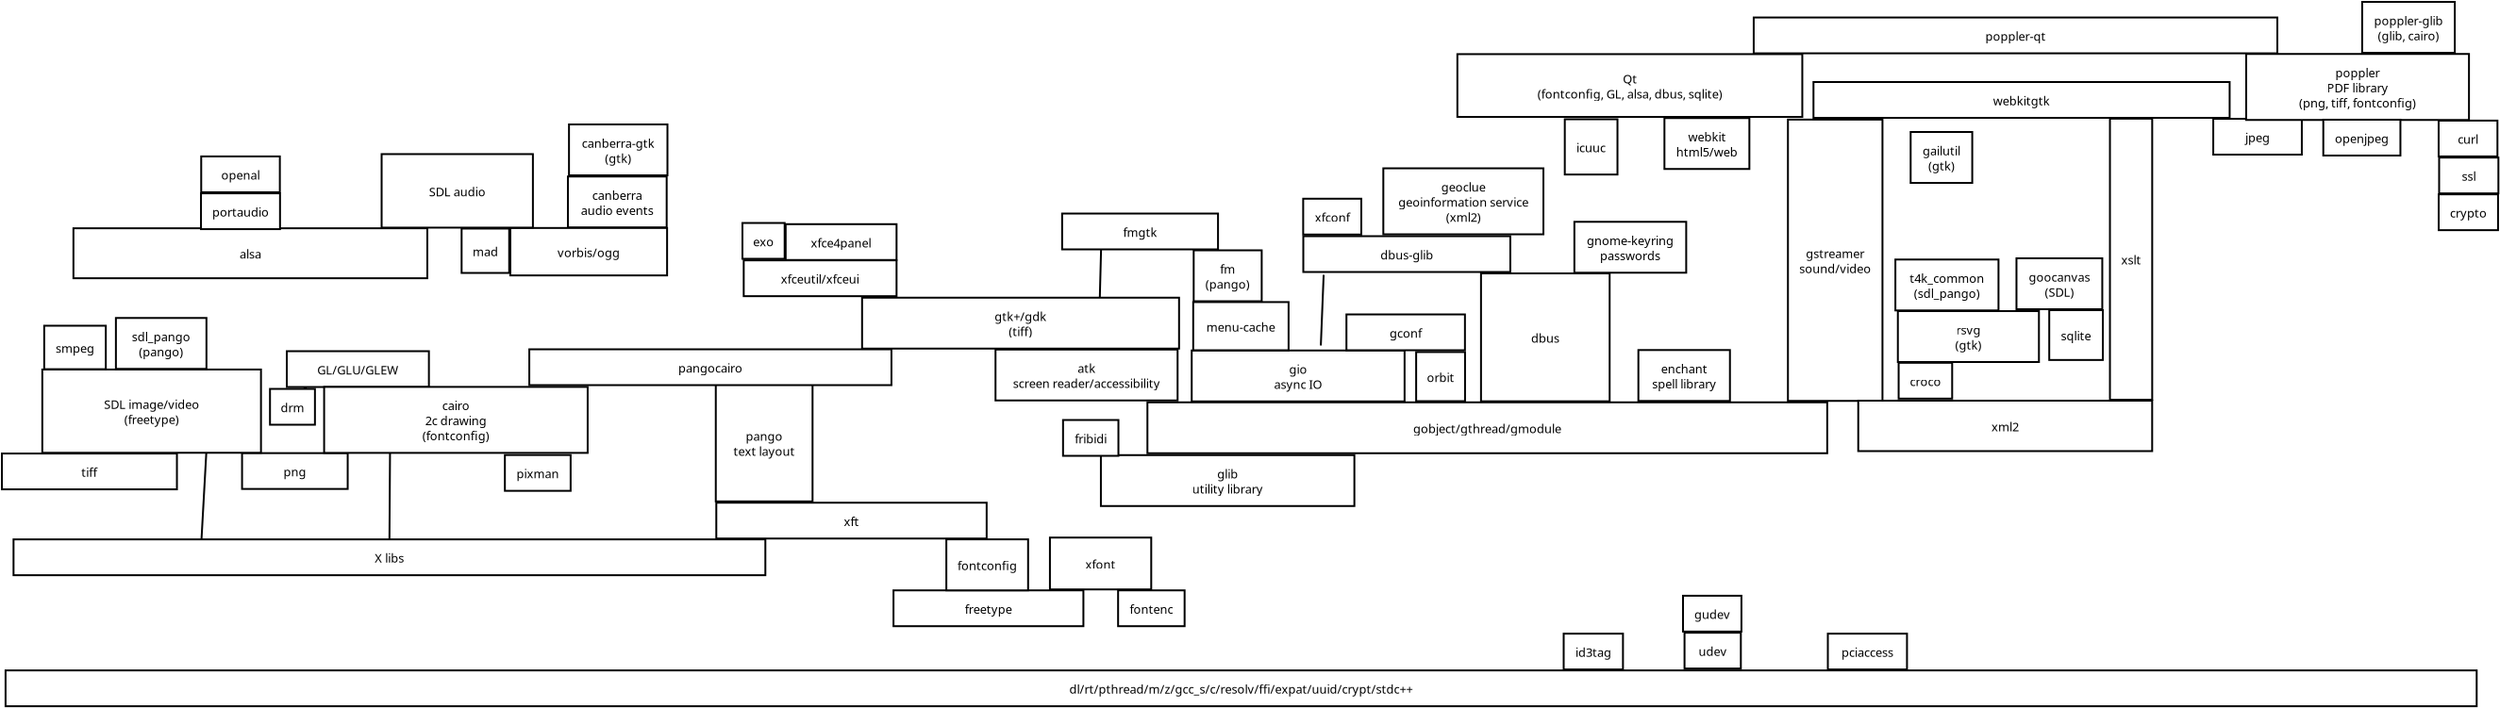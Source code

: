 <?xml version="1.0" encoding="UTF-8"?>
<dia:diagram xmlns:dia="http://www.lysator.liu.se/~alla/dia/">
  <dia:layer name="Tło" visible="true" active="true">
    <dia:group>
      <dia:object type="Flowchart - Box" version="0" id="O0">
        <dia:attribute name="obj_pos">
          <dia:point val="42.049,3.05"/>
        </dia:attribute>
        <dia:attribute name="obj_bb">
          <dia:rectangle val="41.999,3;46.601,5.8"/>
        </dia:attribute>
        <dia:attribute name="elem_corner">
          <dia:point val="42.049,3.05"/>
        </dia:attribute>
        <dia:attribute name="elem_width">
          <dia:real val="4.502"/>
        </dia:attribute>
        <dia:attribute name="elem_height">
          <dia:real val="2.7"/>
        </dia:attribute>
        <dia:attribute name="border_width">
          <dia:real val="0.1"/>
        </dia:attribute>
        <dia:attribute name="show_background">
          <dia:boolean val="true"/>
        </dia:attribute>
        <dia:attribute name="padding">
          <dia:real val="0.5"/>
        </dia:attribute>
        <dia:attribute name="text">
          <dia:composite type="text">
            <dia:attribute name="string">
              <dia:string>#webkit
html5/web#</dia:string>
            </dia:attribute>
            <dia:attribute name="font">
              <dia:font family="sans" style="0" name="Helvetica"/>
            </dia:attribute>
            <dia:attribute name="height">
              <dia:real val="0.8"/>
            </dia:attribute>
            <dia:attribute name="pos">
              <dia:point val="44.3,4.195"/>
            </dia:attribute>
            <dia:attribute name="color">
              <dia:color val="#000000"/>
            </dia:attribute>
            <dia:attribute name="alignment">
              <dia:enum val="1"/>
            </dia:attribute>
          </dia:composite>
        </dia:attribute>
      </dia:object>
      <dia:object type="Flowchart - Box" version="0" id="O1">
        <dia:attribute name="obj_pos">
          <dia:point val="-45.871,32.344"/>
        </dia:attribute>
        <dia:attribute name="obj_bb">
          <dia:rectangle val="-45.921,32.294;85.148,34.294"/>
        </dia:attribute>
        <dia:attribute name="elem_corner">
          <dia:point val="-45.871,32.344"/>
        </dia:attribute>
        <dia:attribute name="elem_width">
          <dia:real val="130.969"/>
        </dia:attribute>
        <dia:attribute name="elem_height">
          <dia:real val="1.9"/>
        </dia:attribute>
        <dia:attribute name="border_width">
          <dia:real val="0.1"/>
        </dia:attribute>
        <dia:attribute name="show_background">
          <dia:boolean val="true"/>
        </dia:attribute>
        <dia:attribute name="padding">
          <dia:real val="0.5"/>
        </dia:attribute>
        <dia:attribute name="text">
          <dia:composite type="text">
            <dia:attribute name="string">
              <dia:string>#dl/rt/pthread/m/z/gcc_s/c/resolv/ffi/expat/uuid/crypt/stdc++#</dia:string>
            </dia:attribute>
            <dia:attribute name="font">
              <dia:font family="sans" style="0" name="Helvetica"/>
            </dia:attribute>
            <dia:attribute name="height">
              <dia:real val="0.8"/>
            </dia:attribute>
            <dia:attribute name="pos">
              <dia:point val="19.614,33.489"/>
            </dia:attribute>
            <dia:attribute name="color">
              <dia:color val="#000000"/>
            </dia:attribute>
            <dia:attribute name="alignment">
              <dia:enum val="1"/>
            </dia:attribute>
          </dia:composite>
        </dia:attribute>
      </dia:object>
      <dia:object type="Standard - Line" version="0" id="O2">
        <dia:attribute name="obj_pos">
          <dia:point val="-35.232,20.802"/>
        </dia:attribute>
        <dia:attribute name="obj_bb">
          <dia:rectangle val="-35.539,20.749;-35.179,25.448"/>
        </dia:attribute>
        <dia:attribute name="conn_endpoints">
          <dia:point val="-35.232,20.802"/>
          <dia:point val="-35.487,25.395"/>
        </dia:attribute>
        <dia:attribute name="numcp">
          <dia:int val="1"/>
        </dia:attribute>
        <dia:attribute name="line_width">
          <dia:real val="0.1"/>
        </dia:attribute>
      </dia:object>
      <dia:object type="Flowchart - Box" version="0" id="O3">
        <dia:attribute name="obj_pos">
          <dia:point val="50.71,30.395"/>
        </dia:attribute>
        <dia:attribute name="obj_bb">
          <dia:rectangle val="50.66,30.345;54.955,32.344"/>
        </dia:attribute>
        <dia:attribute name="elem_corner">
          <dia:point val="50.71,30.395"/>
        </dia:attribute>
        <dia:attribute name="elem_width">
          <dia:real val="4.195"/>
        </dia:attribute>
        <dia:attribute name="elem_height">
          <dia:real val="1.9"/>
        </dia:attribute>
        <dia:attribute name="border_width">
          <dia:real val="0.1"/>
        </dia:attribute>
        <dia:attribute name="show_background">
          <dia:boolean val="true"/>
        </dia:attribute>
        <dia:attribute name="padding">
          <dia:real val="0.5"/>
        </dia:attribute>
        <dia:attribute name="text">
          <dia:composite type="text">
            <dia:attribute name="string">
              <dia:string>#pciaccess#</dia:string>
            </dia:attribute>
            <dia:attribute name="font">
              <dia:font family="sans" style="0" name="Helvetica"/>
            </dia:attribute>
            <dia:attribute name="height">
              <dia:real val="0.8"/>
            </dia:attribute>
            <dia:attribute name="pos">
              <dia:point val="52.807,31.54"/>
            </dia:attribute>
            <dia:attribute name="color">
              <dia:color val="#000000"/>
            </dia:attribute>
            <dia:attribute name="alignment">
              <dia:enum val="1"/>
            </dia:attribute>
          </dia:composite>
        </dia:attribute>
      </dia:object>
      <dia:object type="Flowchart - Box" version="0" id="O4">
        <dia:attribute name="obj_pos">
          <dia:point val="31.075,-0.341"/>
        </dia:attribute>
        <dia:attribute name="obj_bb">
          <dia:rectangle val="31.025,-0.391;49.405,3.038"/>
        </dia:attribute>
        <dia:attribute name="elem_corner">
          <dia:point val="31.075,-0.341"/>
        </dia:attribute>
        <dia:attribute name="elem_width">
          <dia:real val="18.281"/>
        </dia:attribute>
        <dia:attribute name="elem_height">
          <dia:real val="3.33"/>
        </dia:attribute>
        <dia:attribute name="border_width">
          <dia:real val="0.1"/>
        </dia:attribute>
        <dia:attribute name="show_background">
          <dia:boolean val="true"/>
        </dia:attribute>
        <dia:attribute name="padding">
          <dia:real val="0.5"/>
        </dia:attribute>
        <dia:attribute name="text">
          <dia:composite type="text">
            <dia:attribute name="string">
              <dia:string>#Qt
(fontconfig, GL, alsa, dbus, sqlite)#</dia:string>
            </dia:attribute>
            <dia:attribute name="font">
              <dia:font family="sans" style="0" name="Helvetica"/>
            </dia:attribute>
            <dia:attribute name="height">
              <dia:real val="0.8"/>
            </dia:attribute>
            <dia:attribute name="pos">
              <dia:point val="40.215,1.118"/>
            </dia:attribute>
            <dia:attribute name="color">
              <dia:color val="#000000"/>
            </dia:attribute>
            <dia:attribute name="alignment">
              <dia:enum val="1"/>
            </dia:attribute>
          </dia:composite>
        </dia:attribute>
      </dia:object>
      <dia:object type="Standard - Line" version="0" id="O5">
        <dia:attribute name="obj_pos">
          <dia:point val="-29.912,17.357"/>
        </dia:attribute>
        <dia:attribute name="obj_bb">
          <dia:rectangle val="-30.133,17.292;-29.848,17.478"/>
        </dia:attribute>
        <dia:attribute name="conn_endpoints">
          <dia:point val="-29.912,17.357"/>
          <dia:point val="-30.069,17.414"/>
        </dia:attribute>
        <dia:attribute name="numcp">
          <dia:int val="1"/>
        </dia:attribute>
        <dia:attribute name="line_width">
          <dia:real val="0.1"/>
        </dia:attribute>
      </dia:object>
      <dia:object type="Flowchart - Box" version="0" id="O6">
        <dia:attribute name="obj_pos">
          <dia:point val="36.768,3.113"/>
        </dia:attribute>
        <dia:attribute name="obj_bb">
          <dia:rectangle val="36.718,3.063;39.611,6.095"/>
        </dia:attribute>
        <dia:attribute name="elem_corner">
          <dia:point val="36.768,3.113"/>
        </dia:attribute>
        <dia:attribute name="elem_width">
          <dia:real val="2.792"/>
        </dia:attribute>
        <dia:attribute name="elem_height">
          <dia:real val="2.931"/>
        </dia:attribute>
        <dia:attribute name="border_width">
          <dia:real val="0.1"/>
        </dia:attribute>
        <dia:attribute name="show_background">
          <dia:boolean val="true"/>
        </dia:attribute>
        <dia:attribute name="padding">
          <dia:real val="0.5"/>
        </dia:attribute>
        <dia:attribute name="text">
          <dia:composite type="text">
            <dia:attribute name="string">
              <dia:string>#icuuc#</dia:string>
            </dia:attribute>
            <dia:attribute name="font">
              <dia:font family="sans" style="0" name="Helvetica"/>
            </dia:attribute>
            <dia:attribute name="height">
              <dia:real val="0.8"/>
            </dia:attribute>
            <dia:attribute name="pos">
              <dia:point val="38.164,4.774"/>
            </dia:attribute>
            <dia:attribute name="color">
              <dia:color val="#000000"/>
            </dia:attribute>
            <dia:attribute name="alignment">
              <dia:enum val="1"/>
            </dia:attribute>
          </dia:composite>
        </dia:attribute>
      </dia:object>
      <dia:object type="Flowchart - Box" version="0" id="O7">
        <dia:attribute name="obj_pos">
          <dia:point val="62.444,13.238"/>
        </dia:attribute>
        <dia:attribute name="obj_bb">
          <dia:rectangle val="62.395,13.188;65.335,15.93"/>
        </dia:attribute>
        <dia:attribute name="elem_corner">
          <dia:point val="62.444,13.238"/>
        </dia:attribute>
        <dia:attribute name="elem_width">
          <dia:real val="2.84"/>
        </dia:attribute>
        <dia:attribute name="elem_height">
          <dia:real val="2.642"/>
        </dia:attribute>
        <dia:attribute name="border_width">
          <dia:real val="0.1"/>
        </dia:attribute>
        <dia:attribute name="show_background">
          <dia:boolean val="true"/>
        </dia:attribute>
        <dia:attribute name="padding">
          <dia:real val="0.5"/>
        </dia:attribute>
        <dia:attribute name="text">
          <dia:composite type="text">
            <dia:attribute name="string">
              <dia:string>#sqlite#</dia:string>
            </dia:attribute>
            <dia:attribute name="font">
              <dia:font family="sans" style="0" name="Helvetica"/>
            </dia:attribute>
            <dia:attribute name="height">
              <dia:real val="0.8"/>
            </dia:attribute>
            <dia:attribute name="pos">
              <dia:point val="63.864,14.754"/>
            </dia:attribute>
            <dia:attribute name="color">
              <dia:color val="#000000"/>
            </dia:attribute>
            <dia:attribute name="alignment">
              <dia:enum val="1"/>
            </dia:attribute>
          </dia:composite>
        </dia:attribute>
      </dia:object>
      <dia:object type="Standard - Line" version="0" id="O8">
        <dia:attribute name="obj_pos">
          <dia:point val="-25.495,20.808"/>
        </dia:attribute>
        <dia:attribute name="obj_bb">
          <dia:rectangle val="-25.575,20.757;-25.445,25.445"/>
        </dia:attribute>
        <dia:attribute name="conn_endpoints">
          <dia:point val="-25.495,20.808"/>
          <dia:point val="-25.525,25.395"/>
        </dia:attribute>
        <dia:attribute name="numcp">
          <dia:int val="1"/>
        </dia:attribute>
        <dia:attribute name="line_width">
          <dia:real val="0.1"/>
        </dia:attribute>
      </dia:object>
      <dia:object type="Flowchart - Box" version="0" id="O9">
        <dia:attribute name="obj_pos">
          <dia:point val="54.462,16.029"/>
        </dia:attribute>
        <dia:attribute name="obj_bb">
          <dia:rectangle val="54.412,15.979;57.349,17.979"/>
        </dia:attribute>
        <dia:attribute name="elem_corner">
          <dia:point val="54.462,16.029"/>
        </dia:attribute>
        <dia:attribute name="elem_width">
          <dia:real val="2.837"/>
        </dia:attribute>
        <dia:attribute name="elem_height">
          <dia:real val="1.9"/>
        </dia:attribute>
        <dia:attribute name="border_width">
          <dia:real val="0.1"/>
        </dia:attribute>
        <dia:attribute name="show_background">
          <dia:boolean val="true"/>
        </dia:attribute>
        <dia:attribute name="padding">
          <dia:real val="0.5"/>
        </dia:attribute>
        <dia:attribute name="text">
          <dia:composite type="text">
            <dia:attribute name="string">
              <dia:string>#croco#</dia:string>
            </dia:attribute>
            <dia:attribute name="font">
              <dia:font family="sans" style="0" name="Helvetica"/>
            </dia:attribute>
            <dia:attribute name="height">
              <dia:real val="0.8"/>
            </dia:attribute>
            <dia:attribute name="pos">
              <dia:point val="55.881,17.174"/>
            </dia:attribute>
            <dia:attribute name="color">
              <dia:color val="#000000"/>
            </dia:attribute>
            <dia:attribute name="alignment">
              <dia:enum val="1"/>
            </dia:attribute>
          </dia:composite>
        </dia:attribute>
      </dia:object>
      <dia:object type="Flowchart - Box" version="0" id="O10">
        <dia:attribute name="obj_pos">
          <dia:point val="54.421,13.288"/>
        </dia:attribute>
        <dia:attribute name="obj_bb">
          <dia:rectangle val="54.371,13.238;61.948,16.038"/>
        </dia:attribute>
        <dia:attribute name="elem_corner">
          <dia:point val="54.421,13.288"/>
        </dia:attribute>
        <dia:attribute name="elem_width">
          <dia:real val="7.477"/>
        </dia:attribute>
        <dia:attribute name="elem_height">
          <dia:real val="2.7"/>
        </dia:attribute>
        <dia:attribute name="border_width">
          <dia:real val="0.1"/>
        </dia:attribute>
        <dia:attribute name="show_background">
          <dia:boolean val="true"/>
        </dia:attribute>
        <dia:attribute name="padding">
          <dia:real val="0.5"/>
        </dia:attribute>
        <dia:attribute name="text">
          <dia:composite type="text">
            <dia:attribute name="string">
              <dia:string>#rsvg
(gtk)#</dia:string>
            </dia:attribute>
            <dia:attribute name="font">
              <dia:font family="sans" style="0" name="Helvetica"/>
            </dia:attribute>
            <dia:attribute name="height">
              <dia:real val="0.8"/>
            </dia:attribute>
            <dia:attribute name="pos">
              <dia:point val="58.16,14.433"/>
            </dia:attribute>
            <dia:attribute name="color">
              <dia:color val="#000000"/>
            </dia:attribute>
            <dia:attribute name="alignment">
              <dia:enum val="1"/>
            </dia:attribute>
          </dia:composite>
        </dia:attribute>
      </dia:object>
      <dia:object type="Flowchart - Box" version="0" id="O11">
        <dia:attribute name="obj_pos">
          <dia:point val="60.707,10.488"/>
        </dia:attribute>
        <dia:attribute name="obj_bb">
          <dia:rectangle val="60.657,10.438;65.305,13.238"/>
        </dia:attribute>
        <dia:attribute name="elem_corner">
          <dia:point val="60.707,10.488"/>
        </dia:attribute>
        <dia:attribute name="elem_width">
          <dia:real val="4.548"/>
        </dia:attribute>
        <dia:attribute name="elem_height">
          <dia:real val="2.7"/>
        </dia:attribute>
        <dia:attribute name="border_width">
          <dia:real val="0.1"/>
        </dia:attribute>
        <dia:attribute name="show_background">
          <dia:boolean val="true"/>
        </dia:attribute>
        <dia:attribute name="padding">
          <dia:real val="0.5"/>
        </dia:attribute>
        <dia:attribute name="text">
          <dia:composite type="text">
            <dia:attribute name="string">
              <dia:string>#goocanvas
(SDL)#</dia:string>
            </dia:attribute>
            <dia:attribute name="font">
              <dia:font family="sans" style="0" name="Helvetica"/>
            </dia:attribute>
            <dia:attribute name="height">
              <dia:real val="0.8"/>
            </dia:attribute>
            <dia:attribute name="pos">
              <dia:point val="62.981,11.633"/>
            </dia:attribute>
            <dia:attribute name="color">
              <dia:color val="#000000"/>
            </dia:attribute>
            <dia:attribute name="alignment">
              <dia:enum val="1"/>
            </dia:attribute>
          </dia:composite>
        </dia:attribute>
      </dia:object>
      <dia:object type="Flowchart - Box" version="0" id="O12">
        <dia:attribute name="obj_pos">
          <dia:point val="36.709,30.395"/>
        </dia:attribute>
        <dia:attribute name="obj_bb">
          <dia:rectangle val="36.66,30.345;39.902,32.344"/>
        </dia:attribute>
        <dia:attribute name="elem_corner">
          <dia:point val="36.709,30.395"/>
        </dia:attribute>
        <dia:attribute name="elem_width">
          <dia:real val="3.143"/>
        </dia:attribute>
        <dia:attribute name="elem_height">
          <dia:real val="1.9"/>
        </dia:attribute>
        <dia:attribute name="border_width">
          <dia:real val="0.1"/>
        </dia:attribute>
        <dia:attribute name="show_background">
          <dia:boolean val="true"/>
        </dia:attribute>
        <dia:attribute name="padding">
          <dia:real val="0.5"/>
        </dia:attribute>
        <dia:attribute name="text">
          <dia:composite type="text">
            <dia:attribute name="string">
              <dia:string>#id3tag#</dia:string>
            </dia:attribute>
            <dia:attribute name="font">
              <dia:font family="sans" style="0" name="Helvetica"/>
            </dia:attribute>
            <dia:attribute name="height">
              <dia:real val="0.8"/>
            </dia:attribute>
            <dia:attribute name="pos">
              <dia:point val="38.281,31.54"/>
            </dia:attribute>
            <dia:attribute name="color">
              <dia:color val="#000000"/>
            </dia:attribute>
            <dia:attribute name="alignment">
              <dia:enum val="1"/>
            </dia:attribute>
          </dia:composite>
        </dia:attribute>
      </dia:object>
      <dia:object type="Flowchart - Box" version="0" id="O13">
        <dia:attribute name="obj_pos">
          <dia:point val="49.948,1.138"/>
        </dia:attribute>
        <dia:attribute name="obj_bb">
          <dia:rectangle val="49.898,1.088;72.055,3.088"/>
        </dia:attribute>
        <dia:attribute name="elem_corner">
          <dia:point val="49.948,1.138"/>
        </dia:attribute>
        <dia:attribute name="elem_width">
          <dia:real val="22.057"/>
        </dia:attribute>
        <dia:attribute name="elem_height">
          <dia:real val="1.9"/>
        </dia:attribute>
        <dia:attribute name="border_width">
          <dia:real val="0.1"/>
        </dia:attribute>
        <dia:attribute name="show_background">
          <dia:boolean val="true"/>
        </dia:attribute>
        <dia:attribute name="padding">
          <dia:real val="0.5"/>
        </dia:attribute>
        <dia:attribute name="text">
          <dia:composite type="text">
            <dia:attribute name="string">
              <dia:string>#webkitgtk#</dia:string>
            </dia:attribute>
            <dia:attribute name="font">
              <dia:font family="sans" style="0" name="Helvetica"/>
            </dia:attribute>
            <dia:attribute name="height">
              <dia:real val="0.8"/>
            </dia:attribute>
            <dia:attribute name="pos">
              <dia:point val="60.977,2.283"/>
            </dia:attribute>
            <dia:attribute name="color">
              <dia:color val="#000000"/>
            </dia:attribute>
            <dia:attribute name="alignment">
              <dia:enum val="1"/>
            </dia:attribute>
          </dia:composite>
        </dia:attribute>
      </dia:object>
      <dia:object type="Flowchart - Box" version="0" id="O14">
        <dia:attribute name="obj_pos">
          <dia:point val="55.098,3.788"/>
        </dia:attribute>
        <dia:attribute name="obj_bb">
          <dia:rectangle val="55.048,3.738;58.413,6.538"/>
        </dia:attribute>
        <dia:attribute name="elem_corner">
          <dia:point val="55.098,3.788"/>
        </dia:attribute>
        <dia:attribute name="elem_width">
          <dia:real val="3.265"/>
        </dia:attribute>
        <dia:attribute name="elem_height">
          <dia:real val="2.7"/>
        </dia:attribute>
        <dia:attribute name="border_width">
          <dia:real val="0.1"/>
        </dia:attribute>
        <dia:attribute name="show_background">
          <dia:boolean val="true"/>
        </dia:attribute>
        <dia:attribute name="padding">
          <dia:real val="0.5"/>
        </dia:attribute>
        <dia:attribute name="text">
          <dia:composite type="text">
            <dia:attribute name="string">
              <dia:string>#gailutil
(gtk)#</dia:string>
            </dia:attribute>
            <dia:attribute name="font">
              <dia:font family="sans" style="0" name="Helvetica"/>
            </dia:attribute>
            <dia:attribute name="height">
              <dia:real val="0.8"/>
            </dia:attribute>
            <dia:attribute name="pos">
              <dia:point val="56.731,4.933"/>
            </dia:attribute>
            <dia:attribute name="color">
              <dia:color val="#000000"/>
            </dia:attribute>
            <dia:attribute name="alignment">
              <dia:enum val="1"/>
            </dia:attribute>
          </dia:composite>
        </dia:attribute>
      </dia:object>
      <dia:object type="Flowchart - Box" version="0" id="O15">
        <dia:attribute name="obj_pos">
          <dia:point val="65.661,3.08"/>
        </dia:attribute>
        <dia:attribute name="obj_bb">
          <dia:rectangle val="65.611,3.03;67.951,18.038"/>
        </dia:attribute>
        <dia:attribute name="elem_corner">
          <dia:point val="65.661,3.08"/>
        </dia:attribute>
        <dia:attribute name="elem_width">
          <dia:real val="2.24"/>
        </dia:attribute>
        <dia:attribute name="elem_height">
          <dia:real val="14.908"/>
        </dia:attribute>
        <dia:attribute name="border_width">
          <dia:real val="0.1"/>
        </dia:attribute>
        <dia:attribute name="show_background">
          <dia:boolean val="true"/>
        </dia:attribute>
        <dia:attribute name="padding">
          <dia:real val="0.5"/>
        </dia:attribute>
        <dia:attribute name="text">
          <dia:composite type="text">
            <dia:attribute name="string">
              <dia:string>#xslt#</dia:string>
            </dia:attribute>
            <dia:attribute name="font">
              <dia:font family="sans" style="0" name="Helvetica"/>
            </dia:attribute>
            <dia:attribute name="height">
              <dia:real val="0.8"/>
            </dia:attribute>
            <dia:attribute name="pos">
              <dia:point val="66.781,10.729"/>
            </dia:attribute>
            <dia:attribute name="color">
              <dia:color val="#000000"/>
            </dia:attribute>
            <dia:attribute name="alignment">
              <dia:enum val="1"/>
            </dia:attribute>
          </dia:composite>
        </dia:attribute>
      </dia:object>
      <dia:object type="Standard - Line" version="0" id="O16">
        <dia:attribute name="obj_pos">
          <dia:point val="12.191,10.014"/>
        </dia:attribute>
        <dia:attribute name="obj_bb">
          <dia:rectangle val="12.073,9.963;12.243,12.627"/>
        </dia:attribute>
        <dia:attribute name="conn_endpoints">
          <dia:point val="12.191,10.014"/>
          <dia:point val="12.124,12.576"/>
        </dia:attribute>
        <dia:attribute name="numcp">
          <dia:int val="1"/>
        </dia:attribute>
        <dia:attribute name="line_width">
          <dia:real val="0.1"/>
        </dia:attribute>
      </dia:object>
      <dia:object type="Flowchart - Box" version="0" id="O17">
        <dia:attribute name="obj_pos">
          <dia:point val="54.289,10.552"/>
        </dia:attribute>
        <dia:attribute name="obj_bb">
          <dia:rectangle val="54.239,10.502;59.804,13.302"/>
        </dia:attribute>
        <dia:attribute name="elem_corner">
          <dia:point val="54.289,10.552"/>
        </dia:attribute>
        <dia:attribute name="elem_width">
          <dia:real val="5.465"/>
        </dia:attribute>
        <dia:attribute name="elem_height">
          <dia:real val="2.7"/>
        </dia:attribute>
        <dia:attribute name="border_width">
          <dia:real val="0.1"/>
        </dia:attribute>
        <dia:attribute name="show_background">
          <dia:boolean val="true"/>
        </dia:attribute>
        <dia:attribute name="padding">
          <dia:real val="0.5"/>
        </dia:attribute>
        <dia:attribute name="text">
          <dia:composite type="text">
            <dia:attribute name="string">
              <dia:string>#t4k_common
(sdl_pango)#</dia:string>
            </dia:attribute>
            <dia:attribute name="font">
              <dia:font family="sans" style="0" name="Helvetica"/>
            </dia:attribute>
            <dia:attribute name="height">
              <dia:real val="0.8"/>
            </dia:attribute>
            <dia:attribute name="pos">
              <dia:point val="57.022,11.697"/>
            </dia:attribute>
            <dia:attribute name="color">
              <dia:color val="#000000"/>
            </dia:attribute>
            <dia:attribute name="alignment">
              <dia:enum val="1"/>
            </dia:attribute>
          </dia:composite>
        </dia:attribute>
      </dia:object>
      <dia:object type="Flowchart - Box" version="0" id="O18">
        <dia:attribute name="obj_pos">
          <dia:point val="46.781,-2.284"/>
        </dia:attribute>
        <dia:attribute name="obj_bb">
          <dia:rectangle val="46.731,-2.333;74.582,-0.333"/>
        </dia:attribute>
        <dia:attribute name="elem_corner">
          <dia:point val="46.781,-2.284"/>
        </dia:attribute>
        <dia:attribute name="elem_width">
          <dia:real val="27.751"/>
        </dia:attribute>
        <dia:attribute name="elem_height">
          <dia:real val="1.9"/>
        </dia:attribute>
        <dia:attribute name="border_width">
          <dia:real val="0.1"/>
        </dia:attribute>
        <dia:attribute name="show_background">
          <dia:boolean val="true"/>
        </dia:attribute>
        <dia:attribute name="padding">
          <dia:real val="0.5"/>
        </dia:attribute>
        <dia:attribute name="text">
          <dia:composite type="text">
            <dia:attribute name="string">
              <dia:string>#poppler-qt#</dia:string>
            </dia:attribute>
            <dia:attribute name="font">
              <dia:font family="sans" style="0" name="Helvetica"/>
            </dia:attribute>
            <dia:attribute name="height">
              <dia:real val="0.8"/>
            </dia:attribute>
            <dia:attribute name="pos">
              <dia:point val="60.657,-1.139"/>
            </dia:attribute>
            <dia:attribute name="color">
              <dia:color val="#000000"/>
            </dia:attribute>
            <dia:attribute name="alignment">
              <dia:enum val="1"/>
            </dia:attribute>
          </dia:composite>
        </dia:attribute>
      </dia:object>
      <dia:object type="Flowchart - Box" version="0" id="O19">
        <dia:attribute name="obj_pos">
          <dia:point val="79.028,-3.112"/>
        </dia:attribute>
        <dia:attribute name="obj_bb">
          <dia:rectangle val="78.978,-3.162;83.988,-0.362"/>
        </dia:attribute>
        <dia:attribute name="elem_corner">
          <dia:point val="79.028,-3.112"/>
        </dia:attribute>
        <dia:attribute name="elem_width">
          <dia:real val="4.91"/>
        </dia:attribute>
        <dia:attribute name="elem_height">
          <dia:real val="2.7"/>
        </dia:attribute>
        <dia:attribute name="border_width">
          <dia:real val="0.1"/>
        </dia:attribute>
        <dia:attribute name="show_background">
          <dia:boolean val="true"/>
        </dia:attribute>
        <dia:attribute name="padding">
          <dia:real val="0.5"/>
        </dia:attribute>
        <dia:attribute name="text">
          <dia:composite type="text">
            <dia:attribute name="string">
              <dia:string>#poppler-glib
(glib, cairo)#</dia:string>
            </dia:attribute>
            <dia:attribute name="font">
              <dia:font family="sans" style="0" name="Helvetica"/>
            </dia:attribute>
            <dia:attribute name="height">
              <dia:real val="0.8"/>
            </dia:attribute>
            <dia:attribute name="pos">
              <dia:point val="81.483,-1.967"/>
            </dia:attribute>
            <dia:attribute name="color">
              <dia:color val="#000000"/>
            </dia:attribute>
            <dia:attribute name="alignment">
              <dia:enum val="1"/>
            </dia:attribute>
          </dia:composite>
        </dia:attribute>
      </dia:object>
      <dia:group>
        <dia:object type="Flowchart - Box" version="0" id="O20">
          <dia:attribute name="obj_pos">
            <dia:point val="43.114,30.345"/>
          </dia:attribute>
          <dia:attribute name="obj_bb">
            <dia:rectangle val="43.064,30.294;46.148,32.294"/>
          </dia:attribute>
          <dia:attribute name="elem_corner">
            <dia:point val="43.114,30.345"/>
          </dia:attribute>
          <dia:attribute name="elem_width">
            <dia:real val="2.985"/>
          </dia:attribute>
          <dia:attribute name="elem_height">
            <dia:real val="1.9"/>
          </dia:attribute>
          <dia:attribute name="border_width">
            <dia:real val="0.1"/>
          </dia:attribute>
          <dia:attribute name="show_background">
            <dia:boolean val="true"/>
          </dia:attribute>
          <dia:attribute name="padding">
            <dia:real val="0.5"/>
          </dia:attribute>
          <dia:attribute name="text">
            <dia:composite type="text">
              <dia:attribute name="string">
                <dia:string>#udev#</dia:string>
              </dia:attribute>
              <dia:attribute name="font">
                <dia:font family="sans" style="0" name="Helvetica"/>
              </dia:attribute>
              <dia:attribute name="height">
                <dia:real val="0.8"/>
              </dia:attribute>
              <dia:attribute name="pos">
                <dia:point val="44.606,31.489"/>
              </dia:attribute>
              <dia:attribute name="color">
                <dia:color val="#000000"/>
              </dia:attribute>
              <dia:attribute name="alignment">
                <dia:enum val="1"/>
              </dia:attribute>
            </dia:composite>
          </dia:attribute>
        </dia:object>
        <dia:object type="Flowchart - Box" version="0" id="O21">
          <dia:attribute name="obj_pos">
            <dia:point val="43.033,28.384"/>
          </dia:attribute>
          <dia:attribute name="obj_bb">
            <dia:rectangle val="42.983,28.334;46.181,30.334"/>
          </dia:attribute>
          <dia:attribute name="elem_corner">
            <dia:point val="43.033,28.384"/>
          </dia:attribute>
          <dia:attribute name="elem_width">
            <dia:real val="3.097"/>
          </dia:attribute>
          <dia:attribute name="elem_height">
            <dia:real val="1.9"/>
          </dia:attribute>
          <dia:attribute name="border_width">
            <dia:real val="0.1"/>
          </dia:attribute>
          <dia:attribute name="show_background">
            <dia:boolean val="true"/>
          </dia:attribute>
          <dia:attribute name="padding">
            <dia:real val="0.5"/>
          </dia:attribute>
          <dia:attribute name="text">
            <dia:composite type="text">
              <dia:attribute name="string">
                <dia:string>#gudev#</dia:string>
              </dia:attribute>
              <dia:attribute name="font">
                <dia:font family="sans" style="0" name="Helvetica"/>
              </dia:attribute>
              <dia:attribute name="height">
                <dia:real val="0.8"/>
              </dia:attribute>
              <dia:attribute name="pos">
                <dia:point val="44.582,29.529"/>
              </dia:attribute>
              <dia:attribute name="color">
                <dia:color val="#000000"/>
              </dia:attribute>
              <dia:attribute name="alignment">
                <dia:enum val="1"/>
              </dia:attribute>
            </dia:composite>
          </dia:attribute>
        </dia:object>
      </dia:group>
      <dia:object type="Standard - Line" version="0" id="O22">
        <dia:attribute name="obj_pos">
          <dia:point val="-41.428,21.791"/>
        </dia:attribute>
        <dia:attribute name="obj_bb">
          <dia:rectangle val="-41.428,21.791;-41.428,21.791"/>
        </dia:attribute>
        <dia:attribute name="conn_endpoints">
          <dia:point val="-41.428,21.791"/>
          <dia:point val="-41.428,21.791"/>
        </dia:attribute>
        <dia:attribute name="numcp">
          <dia:int val="1"/>
        </dia:attribute>
        <dia:attribute name="line_width">
          <dia:real val="0.1"/>
        </dia:attribute>
      </dia:object>
      <dia:group>
        <dia:object type="Flowchart - Box" version="0" id="O23">
          <dia:attribute name="obj_pos">
            <dia:point val="71.137,3.088"/>
          </dia:attribute>
          <dia:attribute name="obj_bb">
            <dia:rectangle val="71.087,3.038;75.881,5.038"/>
          </dia:attribute>
          <dia:attribute name="elem_corner">
            <dia:point val="71.137,3.088"/>
          </dia:attribute>
          <dia:attribute name="elem_width">
            <dia:real val="4.694"/>
          </dia:attribute>
          <dia:attribute name="elem_height">
            <dia:real val="1.9"/>
          </dia:attribute>
          <dia:attribute name="border_width">
            <dia:real val="0.1"/>
          </dia:attribute>
          <dia:attribute name="show_background">
            <dia:boolean val="true"/>
          </dia:attribute>
          <dia:attribute name="padding">
            <dia:real val="0.5"/>
          </dia:attribute>
          <dia:attribute name="text">
            <dia:composite type="text">
              <dia:attribute name="string">
                <dia:string>#jpeg#</dia:string>
              </dia:attribute>
              <dia:attribute name="font">
                <dia:font family="sans" style="0" name="Helvetica"/>
              </dia:attribute>
              <dia:attribute name="height">
                <dia:real val="0.8"/>
              </dia:attribute>
              <dia:attribute name="pos">
                <dia:point val="73.484,4.233"/>
              </dia:attribute>
              <dia:attribute name="color">
                <dia:color val="#000000"/>
              </dia:attribute>
              <dia:attribute name="alignment">
                <dia:enum val="1"/>
              </dia:attribute>
            </dia:composite>
          </dia:attribute>
        </dia:object>
        <dia:group>
          <dia:object type="Flowchart - Box" version="0" id="O24">
            <dia:attribute name="obj_pos">
              <dia:point val="83.108,5.145"/>
            </dia:attribute>
            <dia:attribute name="obj_bb">
              <dia:rectangle val="83.058,5.095;86.298,7.095"/>
            </dia:attribute>
            <dia:attribute name="elem_corner">
              <dia:point val="83.108,5.145"/>
            </dia:attribute>
            <dia:attribute name="elem_width">
              <dia:real val="3.141"/>
            </dia:attribute>
            <dia:attribute name="elem_height">
              <dia:real val="1.9"/>
            </dia:attribute>
            <dia:attribute name="border_width">
              <dia:real val="0.1"/>
            </dia:attribute>
            <dia:attribute name="show_background">
              <dia:boolean val="true"/>
            </dia:attribute>
            <dia:attribute name="padding">
              <dia:real val="0.5"/>
            </dia:attribute>
            <dia:attribute name="text">
              <dia:composite type="text">
                <dia:attribute name="string">
                  <dia:string>#ssl#</dia:string>
                </dia:attribute>
                <dia:attribute name="font">
                  <dia:font family="sans" style="0" name="Helvetica"/>
                </dia:attribute>
                <dia:attribute name="height">
                  <dia:real val="0.8"/>
                </dia:attribute>
                <dia:attribute name="pos">
                  <dia:point val="84.678,6.29"/>
                </dia:attribute>
                <dia:attribute name="color">
                  <dia:color val="#000000"/>
                </dia:attribute>
                <dia:attribute name="alignment">
                  <dia:enum val="1"/>
                </dia:attribute>
              </dia:composite>
            </dia:attribute>
          </dia:object>
          <dia:object type="Flowchart - Box" version="0" id="O25">
            <dia:attribute name="obj_pos">
              <dia:point val="83.085,7.095"/>
            </dia:attribute>
            <dia:attribute name="obj_bb">
              <dia:rectangle val="83.035,7.045;86.28,9.045"/>
            </dia:attribute>
            <dia:attribute name="elem_corner">
              <dia:point val="83.085,7.095"/>
            </dia:attribute>
            <dia:attribute name="elem_width">
              <dia:real val="3.145"/>
            </dia:attribute>
            <dia:attribute name="elem_height">
              <dia:real val="1.9"/>
            </dia:attribute>
            <dia:attribute name="border_width">
              <dia:real val="0.1"/>
            </dia:attribute>
            <dia:attribute name="show_background">
              <dia:boolean val="true"/>
            </dia:attribute>
            <dia:attribute name="padding">
              <dia:real val="0.5"/>
            </dia:attribute>
            <dia:attribute name="text">
              <dia:composite type="text">
                <dia:attribute name="string">
                  <dia:string>#crypto#</dia:string>
                </dia:attribute>
                <dia:attribute name="font">
                  <dia:font family="sans" style="0" name="Helvetica"/>
                </dia:attribute>
                <dia:attribute name="height">
                  <dia:real val="0.8"/>
                </dia:attribute>
                <dia:attribute name="pos">
                  <dia:point val="84.657,8.24"/>
                </dia:attribute>
                <dia:attribute name="color">
                  <dia:color val="#000000"/>
                </dia:attribute>
                <dia:attribute name="alignment">
                  <dia:enum val="1"/>
                </dia:attribute>
              </dia:composite>
            </dia:attribute>
          </dia:object>
          <dia:object type="Flowchart - Box" version="0" id="O26">
            <dia:attribute name="obj_pos">
              <dia:point val="83.082,3.184"/>
            </dia:attribute>
            <dia:attribute name="obj_bb">
              <dia:rectangle val="83.032,3.134;86.248,5.134"/>
            </dia:attribute>
            <dia:attribute name="elem_corner">
              <dia:point val="83.082,3.184"/>
            </dia:attribute>
            <dia:attribute name="elem_width">
              <dia:real val="3.116"/>
            </dia:attribute>
            <dia:attribute name="elem_height">
              <dia:real val="1.9"/>
            </dia:attribute>
            <dia:attribute name="border_width">
              <dia:real val="0.1"/>
            </dia:attribute>
            <dia:attribute name="show_background">
              <dia:boolean val="true"/>
            </dia:attribute>
            <dia:attribute name="padding">
              <dia:real val="0.5"/>
            </dia:attribute>
            <dia:attribute name="text">
              <dia:composite type="text">
                <dia:attribute name="string">
                  <dia:string>#curl#</dia:string>
                </dia:attribute>
                <dia:attribute name="font">
                  <dia:font family="sans" style="0" name="Helvetica"/>
                </dia:attribute>
                <dia:attribute name="height">
                  <dia:real val="0.8"/>
                </dia:attribute>
                <dia:attribute name="pos">
                  <dia:point val="84.64,4.329"/>
                </dia:attribute>
                <dia:attribute name="color">
                  <dia:color val="#000000"/>
                </dia:attribute>
                <dia:attribute name="alignment">
                  <dia:enum val="1"/>
                </dia:attribute>
              </dia:composite>
            </dia:attribute>
          </dia:object>
        </dia:group>
        <dia:object type="Flowchart - Box" version="0" id="O27">
          <dia:attribute name="obj_pos">
            <dia:point val="72.881,-0.35"/>
          </dia:attribute>
          <dia:attribute name="obj_bb">
            <dia:rectangle val="72.831,-0.4;84.74,3.2"/>
          </dia:attribute>
          <dia:attribute name="elem_corner">
            <dia:point val="72.881,-0.35"/>
          </dia:attribute>
          <dia:attribute name="elem_width">
            <dia:real val="11.809"/>
          </dia:attribute>
          <dia:attribute name="elem_height">
            <dia:real val="3.5"/>
          </dia:attribute>
          <dia:attribute name="border_width">
            <dia:real val="0.1"/>
          </dia:attribute>
          <dia:attribute name="show_background">
            <dia:boolean val="true"/>
          </dia:attribute>
          <dia:attribute name="padding">
            <dia:real val="0.5"/>
          </dia:attribute>
          <dia:attribute name="text">
            <dia:composite type="text">
              <dia:attribute name="string">
                <dia:string>#poppler
PDF library
(png, tiff, fontconfig)#</dia:string>
              </dia:attribute>
              <dia:attribute name="font">
                <dia:font family="sans" style="0" name="Helvetica"/>
              </dia:attribute>
              <dia:attribute name="height">
                <dia:real val="0.8"/>
              </dia:attribute>
              <dia:attribute name="pos">
                <dia:point val="78.785,0.795"/>
              </dia:attribute>
              <dia:attribute name="color">
                <dia:color val="#000000"/>
              </dia:attribute>
              <dia:attribute name="alignment">
                <dia:enum val="1"/>
              </dia:attribute>
            </dia:composite>
          </dia:attribute>
        </dia:object>
        <dia:object type="Flowchart - Box" version="0" id="O28">
          <dia:attribute name="obj_pos">
            <dia:point val="76.969,3.137"/>
          </dia:attribute>
          <dia:attribute name="obj_bb">
            <dia:rectangle val="76.919,3.087;81.107,5.087"/>
          </dia:attribute>
          <dia:attribute name="elem_corner">
            <dia:point val="76.969,3.137"/>
          </dia:attribute>
          <dia:attribute name="elem_width">
            <dia:real val="4.087"/>
          </dia:attribute>
          <dia:attribute name="elem_height">
            <dia:real val="1.9"/>
          </dia:attribute>
          <dia:attribute name="border_width">
            <dia:real val="0.1"/>
          </dia:attribute>
          <dia:attribute name="show_background">
            <dia:boolean val="true"/>
          </dia:attribute>
          <dia:attribute name="padding">
            <dia:real val="0.5"/>
          </dia:attribute>
          <dia:attribute name="text">
            <dia:composite type="text">
              <dia:attribute name="string">
                <dia:string>#openjpeg#</dia:string>
              </dia:attribute>
              <dia:attribute name="font">
                <dia:font family="sans" style="0" name="Helvetica"/>
              </dia:attribute>
              <dia:attribute name="height">
                <dia:real val="0.8"/>
              </dia:attribute>
              <dia:attribute name="pos">
                <dia:point val="79.013,4.282"/>
              </dia:attribute>
              <dia:attribute name="color">
                <dia:color val="#000000"/>
              </dia:attribute>
              <dia:attribute name="alignment">
                <dia:enum val="1"/>
              </dia:attribute>
            </dia:composite>
          </dia:attribute>
        </dia:object>
      </dia:group>
      <dia:group>
        <dia:object type="Flowchart - Box" version="0" id="O29">
          <dia:attribute name="obj_pos">
            <dia:point val="-16.009,3.387"/>
          </dia:attribute>
          <dia:attribute name="obj_bb">
            <dia:rectangle val="-16.059,3.337;-10.742,6.137"/>
          </dia:attribute>
          <dia:attribute name="elem_corner">
            <dia:point val="-16.009,3.387"/>
          </dia:attribute>
          <dia:attribute name="elem_width">
            <dia:real val="5.218"/>
          </dia:attribute>
          <dia:attribute name="elem_height">
            <dia:real val="2.7"/>
          </dia:attribute>
          <dia:attribute name="border_width">
            <dia:real val="0.1"/>
          </dia:attribute>
          <dia:attribute name="show_background">
            <dia:boolean val="true"/>
          </dia:attribute>
          <dia:attribute name="padding">
            <dia:real val="0.5"/>
          </dia:attribute>
          <dia:attribute name="text">
            <dia:composite type="text">
              <dia:attribute name="string">
                <dia:string>#canberra-gtk
(gtk)#</dia:string>
              </dia:attribute>
              <dia:attribute name="font">
                <dia:font family="sans" style="0" name="Helvetica"/>
              </dia:attribute>
              <dia:attribute name="height">
                <dia:real val="0.8"/>
              </dia:attribute>
              <dia:attribute name="pos">
                <dia:point val="-13.4,4.532"/>
              </dia:attribute>
              <dia:attribute name="color">
                <dia:color val="#000000"/>
              </dia:attribute>
              <dia:attribute name="alignment">
                <dia:enum val="1"/>
              </dia:attribute>
            </dia:composite>
          </dia:attribute>
        </dia:object>
        <dia:group>
          <dia:group>
            <dia:object type="Flowchart - Box" version="0" id="O30">
              <dia:attribute name="obj_pos">
                <dia:point val="-42.274,8.895"/>
              </dia:attribute>
              <dia:attribute name="obj_bb">
                <dia:rectangle val="-42.324,8.845;-23.469,11.595"/>
              </dia:attribute>
              <dia:attribute name="elem_corner">
                <dia:point val="-42.274,8.895"/>
              </dia:attribute>
              <dia:attribute name="elem_width">
                <dia:real val="18.755"/>
              </dia:attribute>
              <dia:attribute name="elem_height">
                <dia:real val="2.65"/>
              </dia:attribute>
              <dia:attribute name="border_width">
                <dia:real val="0.1"/>
              </dia:attribute>
              <dia:attribute name="show_background">
                <dia:boolean val="true"/>
              </dia:attribute>
              <dia:attribute name="padding">
                <dia:real val="0.5"/>
              </dia:attribute>
              <dia:attribute name="text">
                <dia:composite type="text">
                  <dia:attribute name="string">
                    <dia:string>#alsa#</dia:string>
                  </dia:attribute>
                  <dia:attribute name="font">
                    <dia:font family="sans" style="0" name="Helvetica"/>
                  </dia:attribute>
                  <dia:attribute name="height">
                    <dia:real val="0.8"/>
                  </dia:attribute>
                  <dia:attribute name="pos">
                    <dia:point val="-32.897,10.415"/>
                  </dia:attribute>
                  <dia:attribute name="color">
                    <dia:color val="#000000"/>
                  </dia:attribute>
                  <dia:attribute name="alignment">
                    <dia:enum val="1"/>
                  </dia:attribute>
                </dia:composite>
              </dia:attribute>
            </dia:object>
            <dia:group>
              <dia:object type="Flowchart - Box" version="0" id="O31">
                <dia:attribute name="obj_pos">
                  <dia:point val="-35.513,7.041"/>
                </dia:attribute>
                <dia:attribute name="obj_bb">
                  <dia:rectangle val="-35.563,6.991;-31.276,8.991"/>
                </dia:attribute>
                <dia:attribute name="elem_corner">
                  <dia:point val="-35.513,7.041"/>
                </dia:attribute>
                <dia:attribute name="elem_width">
                  <dia:real val="4.188"/>
                </dia:attribute>
                <dia:attribute name="elem_height">
                  <dia:real val="1.9"/>
                </dia:attribute>
                <dia:attribute name="border_width">
                  <dia:real val="0.1"/>
                </dia:attribute>
                <dia:attribute name="show_background">
                  <dia:boolean val="true"/>
                </dia:attribute>
                <dia:attribute name="padding">
                  <dia:real val="0.5"/>
                </dia:attribute>
                <dia:attribute name="text">
                  <dia:composite type="text">
                    <dia:attribute name="string">
                      <dia:string>#portaudio#</dia:string>
                    </dia:attribute>
                    <dia:attribute name="font">
                      <dia:font family="sans" style="0" name="Helvetica"/>
                    </dia:attribute>
                    <dia:attribute name="height">
                      <dia:real val="0.8"/>
                    </dia:attribute>
                    <dia:attribute name="pos">
                      <dia:point val="-33.419,8.186"/>
                    </dia:attribute>
                    <dia:attribute name="color">
                      <dia:color val="#000000"/>
                    </dia:attribute>
                    <dia:attribute name="alignment">
                      <dia:enum val="1"/>
                    </dia:attribute>
                  </dia:composite>
                </dia:attribute>
              </dia:object>
              <dia:object type="Flowchart - Box" version="0" id="O32">
                <dia:attribute name="obj_pos">
                  <dia:point val="-35.502,5.084"/>
                </dia:attribute>
                <dia:attribute name="obj_bb">
                  <dia:rectangle val="-35.552,5.034;-31.284,7.034"/>
                </dia:attribute>
                <dia:attribute name="elem_corner">
                  <dia:point val="-35.502,5.084"/>
                </dia:attribute>
                <dia:attribute name="elem_width">
                  <dia:real val="4.168"/>
                </dia:attribute>
                <dia:attribute name="elem_height">
                  <dia:real val="1.9"/>
                </dia:attribute>
                <dia:attribute name="border_width">
                  <dia:real val="0.1"/>
                </dia:attribute>
                <dia:attribute name="show_background">
                  <dia:boolean val="true"/>
                </dia:attribute>
                <dia:attribute name="padding">
                  <dia:real val="0.5"/>
                </dia:attribute>
                <dia:attribute name="text">
                  <dia:composite type="text">
                    <dia:attribute name="string">
                      <dia:string>#openal#</dia:string>
                    </dia:attribute>
                    <dia:attribute name="font">
                      <dia:font family="sans" style="0" name="Helvetica"/>
                    </dia:attribute>
                    <dia:attribute name="height">
                      <dia:real val="0.8"/>
                    </dia:attribute>
                    <dia:attribute name="pos">
                      <dia:point val="-33.418,6.229"/>
                    </dia:attribute>
                    <dia:attribute name="color">
                      <dia:color val="#000000"/>
                    </dia:attribute>
                    <dia:attribute name="alignment">
                      <dia:enum val="1"/>
                    </dia:attribute>
                  </dia:composite>
                </dia:attribute>
              </dia:object>
            </dia:group>
          </dia:group>
          <dia:group>
            <dia:object type="Flowchart - Box" version="0" id="O33">
              <dia:attribute name="obj_pos">
                <dia:point val="-16.067,6.15"/>
              </dia:attribute>
              <dia:attribute name="obj_bb">
                <dia:rectangle val="-16.117,6.1;-10.783,8.9"/>
              </dia:attribute>
              <dia:attribute name="elem_corner">
                <dia:point val="-16.067,6.15"/>
              </dia:attribute>
              <dia:attribute name="elem_width">
                <dia:real val="5.235"/>
              </dia:attribute>
              <dia:attribute name="elem_height">
                <dia:real val="2.7"/>
              </dia:attribute>
              <dia:attribute name="border_width">
                <dia:real val="0.1"/>
              </dia:attribute>
              <dia:attribute name="show_background">
                <dia:boolean val="true"/>
              </dia:attribute>
              <dia:attribute name="padding">
                <dia:real val="0.5"/>
              </dia:attribute>
              <dia:attribute name="text">
                <dia:composite type="text">
                  <dia:attribute name="string">
                    <dia:string>#canberra
audio events#</dia:string>
                  </dia:attribute>
                  <dia:attribute name="font">
                    <dia:font family="sans" style="0" name="Helvetica"/>
                  </dia:attribute>
                  <dia:attribute name="height">
                    <dia:real val="0.8"/>
                  </dia:attribute>
                  <dia:attribute name="pos">
                    <dia:point val="-13.45,7.295"/>
                  </dia:attribute>
                  <dia:attribute name="color">
                    <dia:color val="#000000"/>
                  </dia:attribute>
                  <dia:attribute name="alignment">
                    <dia:enum val="1"/>
                  </dia:attribute>
                </dia:composite>
              </dia:attribute>
            </dia:object>
            <dia:object type="Flowchart - Box" version="0" id="O34">
              <dia:attribute name="obj_pos">
                <dia:point val="-19.119,8.879"/>
              </dia:attribute>
              <dia:attribute name="obj_bb">
                <dia:rectangle val="-19.169,8.829;-10.761,11.444"/>
              </dia:attribute>
              <dia:attribute name="elem_corner">
                <dia:point val="-19.119,8.879"/>
              </dia:attribute>
              <dia:attribute name="elem_width">
                <dia:real val="8.309"/>
              </dia:attribute>
              <dia:attribute name="elem_height">
                <dia:real val="2.516"/>
              </dia:attribute>
              <dia:attribute name="border_width">
                <dia:real val="0.1"/>
              </dia:attribute>
              <dia:attribute name="show_background">
                <dia:boolean val="true"/>
              </dia:attribute>
              <dia:attribute name="padding">
                <dia:real val="0.5"/>
              </dia:attribute>
              <dia:attribute name="text">
                <dia:composite type="text">
                  <dia:attribute name="string">
                    <dia:string>#vorbis/ogg#</dia:string>
                  </dia:attribute>
                  <dia:attribute name="font">
                    <dia:font family="sans" style="0" name="Helvetica"/>
                  </dia:attribute>
                  <dia:attribute name="height">
                    <dia:real val="0.8"/>
                  </dia:attribute>
                  <dia:attribute name="pos">
                    <dia:point val="-14.965,10.332"/>
                  </dia:attribute>
                  <dia:attribute name="color">
                    <dia:color val="#000000"/>
                  </dia:attribute>
                  <dia:attribute name="alignment">
                    <dia:enum val="1"/>
                  </dia:attribute>
                </dia:composite>
              </dia:attribute>
            </dia:object>
            <dia:object type="Flowchart - Box" version="0" id="O35">
              <dia:attribute name="obj_pos">
                <dia:point val="-21.701,8.911"/>
              </dia:attribute>
              <dia:attribute name="obj_bb">
                <dia:rectangle val="-21.751,8.861;-19.129,11.313"/>
              </dia:attribute>
              <dia:attribute name="elem_corner">
                <dia:point val="-21.701,8.911"/>
              </dia:attribute>
              <dia:attribute name="elem_width">
                <dia:real val="2.522"/>
              </dia:attribute>
              <dia:attribute name="elem_height">
                <dia:real val="2.353"/>
              </dia:attribute>
              <dia:attribute name="border_width">
                <dia:real val="0.1"/>
              </dia:attribute>
              <dia:attribute name="show_background">
                <dia:boolean val="true"/>
              </dia:attribute>
              <dia:attribute name="padding">
                <dia:real val="0.5"/>
              </dia:attribute>
              <dia:attribute name="text">
                <dia:composite type="text">
                  <dia:attribute name="string">
                    <dia:string>#mad#</dia:string>
                  </dia:attribute>
                  <dia:attribute name="font">
                    <dia:font family="sans" style="0" name="Helvetica"/>
                  </dia:attribute>
                  <dia:attribute name="height">
                    <dia:real val="0.8"/>
                  </dia:attribute>
                  <dia:attribute name="pos">
                    <dia:point val="-20.44,10.282"/>
                  </dia:attribute>
                  <dia:attribute name="color">
                    <dia:color val="#000000"/>
                  </dia:attribute>
                  <dia:attribute name="alignment">
                    <dia:enum val="1"/>
                  </dia:attribute>
                </dia:composite>
              </dia:attribute>
            </dia:object>
            <dia:object type="Flowchart - Box" version="0" id="O36">
              <dia:attribute name="obj_pos">
                <dia:point val="-25.94,4.961"/>
              </dia:attribute>
              <dia:attribute name="obj_bb">
                <dia:rectangle val="-25.99,4.911;-17.872,8.911"/>
              </dia:attribute>
              <dia:attribute name="elem_corner">
                <dia:point val="-25.94,4.961"/>
              </dia:attribute>
              <dia:attribute name="elem_width">
                <dia:real val="8.018"/>
              </dia:attribute>
              <dia:attribute name="elem_height">
                <dia:real val="3.9"/>
              </dia:attribute>
              <dia:attribute name="border_width">
                <dia:real val="0.1"/>
              </dia:attribute>
              <dia:attribute name="show_background">
                <dia:boolean val="true"/>
              </dia:attribute>
              <dia:attribute name="padding">
                <dia:real val="0.5"/>
              </dia:attribute>
              <dia:attribute name="text">
                <dia:composite type="text">
                  <dia:attribute name="string">
                    <dia:string>#SDL audio#</dia:string>
                  </dia:attribute>
                  <dia:attribute name="font">
                    <dia:font family="sans" style="0" name="Helvetica"/>
                  </dia:attribute>
                  <dia:attribute name="height">
                    <dia:real val="0.8"/>
                  </dia:attribute>
                  <dia:attribute name="pos">
                    <dia:point val="-21.931,7.106"/>
                  </dia:attribute>
                  <dia:attribute name="color">
                    <dia:color val="#000000"/>
                  </dia:attribute>
                  <dia:attribute name="alignment">
                    <dia:enum val="1"/>
                  </dia:attribute>
                </dia:composite>
              </dia:attribute>
            </dia:object>
          </dia:group>
        </dia:group>
      </dia:group>
      <dia:object type="Flowchart - Box" version="0" id="O37">
        <dia:attribute name="obj_pos">
          <dia:point val="27.15,5.715"/>
        </dia:attribute>
        <dia:attribute name="obj_bb">
          <dia:rectangle val="27.1,5.665;35.685,9.265"/>
        </dia:attribute>
        <dia:attribute name="elem_corner">
          <dia:point val="27.15,5.715"/>
        </dia:attribute>
        <dia:attribute name="elem_width">
          <dia:real val="8.485"/>
        </dia:attribute>
        <dia:attribute name="elem_height">
          <dia:real val="3.5"/>
        </dia:attribute>
        <dia:attribute name="border_width">
          <dia:real val="0.1"/>
        </dia:attribute>
        <dia:attribute name="show_background">
          <dia:boolean val="true"/>
        </dia:attribute>
        <dia:attribute name="padding">
          <dia:real val="0.5"/>
        </dia:attribute>
        <dia:attribute name="text">
          <dia:composite type="text">
            <dia:attribute name="string">
              <dia:string>#geoclue
geoinformation service
(xml2)#</dia:string>
            </dia:attribute>
            <dia:attribute name="font">
              <dia:font family="sans" style="0" name="Helvetica"/>
            </dia:attribute>
            <dia:attribute name="height">
              <dia:real val="0.8"/>
            </dia:attribute>
            <dia:attribute name="pos">
              <dia:point val="31.392,6.86"/>
            </dia:attribute>
            <dia:attribute name="color">
              <dia:color val="#000000"/>
            </dia:attribute>
            <dia:attribute name="alignment">
              <dia:enum val="1"/>
            </dia:attribute>
          </dia:composite>
        </dia:attribute>
      </dia:object>
      <dia:object type="Flowchart - Box" version="0" id="O38">
        <dia:attribute name="obj_pos">
          <dia:point val="48.595,3.13"/>
        </dia:attribute>
        <dia:attribute name="obj_bb">
          <dia:rectangle val="48.545,3.08;53.655,18.1"/>
        </dia:attribute>
        <dia:attribute name="elem_corner">
          <dia:point val="48.595,3.13"/>
        </dia:attribute>
        <dia:attribute name="elem_width">
          <dia:real val="5.01"/>
        </dia:attribute>
        <dia:attribute name="elem_height">
          <dia:real val="14.92"/>
        </dia:attribute>
        <dia:attribute name="border_width">
          <dia:real val="0.1"/>
        </dia:attribute>
        <dia:attribute name="show_background">
          <dia:boolean val="true"/>
        </dia:attribute>
        <dia:attribute name="padding">
          <dia:real val="0.5"/>
        </dia:attribute>
        <dia:attribute name="text">
          <dia:composite type="text">
            <dia:attribute name="string">
              <dia:string>#gstreamer
sound/video#</dia:string>
            </dia:attribute>
            <dia:attribute name="font">
              <dia:font family="sans" style="0" name="Helvetica"/>
            </dia:attribute>
            <dia:attribute name="height">
              <dia:real val="0.8"/>
            </dia:attribute>
            <dia:attribute name="pos">
              <dia:point val="51.1,10.385"/>
            </dia:attribute>
            <dia:attribute name="color">
              <dia:color val="#000000"/>
            </dia:attribute>
            <dia:attribute name="alignment">
              <dia:enum val="1"/>
            </dia:attribute>
          </dia:composite>
        </dia:attribute>
      </dia:object>
      <dia:object type="Flowchart - Box" version="0" id="O39">
        <dia:attribute name="obj_pos">
          <dia:point val="52.321,18.038"/>
        </dia:attribute>
        <dia:attribute name="obj_bb">
          <dia:rectangle val="52.271,17.988;67.948,20.763"/>
        </dia:attribute>
        <dia:attribute name="elem_corner">
          <dia:point val="52.321,18.038"/>
        </dia:attribute>
        <dia:attribute name="elem_width">
          <dia:real val="15.578"/>
        </dia:attribute>
        <dia:attribute name="elem_height">
          <dia:real val="2.675"/>
        </dia:attribute>
        <dia:attribute name="border_width">
          <dia:real val="0.1"/>
        </dia:attribute>
        <dia:attribute name="show_background">
          <dia:boolean val="true"/>
        </dia:attribute>
        <dia:attribute name="padding">
          <dia:real val="0.5"/>
        </dia:attribute>
        <dia:attribute name="text">
          <dia:composite type="text">
            <dia:attribute name="string">
              <dia:string>#xml2#</dia:string>
            </dia:attribute>
            <dia:attribute name="font">
              <dia:font family="sans" style="0" name="Helvetica"/>
            </dia:attribute>
            <dia:attribute name="height">
              <dia:real val="0.8"/>
            </dia:attribute>
            <dia:attribute name="pos">
              <dia:point val="60.109,19.571"/>
            </dia:attribute>
            <dia:attribute name="color">
              <dia:color val="#000000"/>
            </dia:attribute>
            <dia:attribute name="alignment">
              <dia:enum val="1"/>
            </dia:attribute>
          </dia:composite>
        </dia:attribute>
      </dia:object>
      <dia:group>
        <dia:object type="Flowchart - Box" version="0" id="O40">
          <dia:attribute name="obj_pos">
            <dia:point val="-40.023,13.652"/>
          </dia:attribute>
          <dia:attribute name="obj_bb">
            <dia:rectangle val="-40.073,13.602;-35.174,16.402"/>
          </dia:attribute>
          <dia:attribute name="elem_corner">
            <dia:point val="-40.023,13.652"/>
          </dia:attribute>
          <dia:attribute name="elem_width">
            <dia:real val="4.799"/>
          </dia:attribute>
          <dia:attribute name="elem_height">
            <dia:real val="2.7"/>
          </dia:attribute>
          <dia:attribute name="border_width">
            <dia:real val="0.1"/>
          </dia:attribute>
          <dia:attribute name="show_background">
            <dia:boolean val="true"/>
          </dia:attribute>
          <dia:attribute name="padding">
            <dia:real val="0.5"/>
          </dia:attribute>
          <dia:attribute name="text">
            <dia:composite type="text">
              <dia:attribute name="string">
                <dia:string>#sdl_pango
(pango)#</dia:string>
              </dia:attribute>
              <dia:attribute name="font">
                <dia:font family="sans" style="0" name="Helvetica"/>
              </dia:attribute>
              <dia:attribute name="height">
                <dia:real val="0.8"/>
              </dia:attribute>
              <dia:attribute name="pos">
                <dia:point val="-37.624,14.797"/>
              </dia:attribute>
              <dia:attribute name="color">
                <dia:color val="#000000"/>
              </dia:attribute>
              <dia:attribute name="alignment">
                <dia:enum val="1"/>
              </dia:attribute>
            </dia:composite>
          </dia:attribute>
        </dia:object>
        <dia:object type="Flowchart - Box" version="0" id="O41">
          <dia:attribute name="obj_pos">
            <dia:point val="-31.856,17.414"/>
          </dia:attribute>
          <dia:attribute name="obj_bb">
            <dia:rectangle val="-31.906,17.364;-29.424,19.364"/>
          </dia:attribute>
          <dia:attribute name="elem_corner">
            <dia:point val="-31.856,17.414"/>
          </dia:attribute>
          <dia:attribute name="elem_width">
            <dia:real val="2.382"/>
          </dia:attribute>
          <dia:attribute name="elem_height">
            <dia:real val="1.9"/>
          </dia:attribute>
          <dia:attribute name="border_width">
            <dia:real val="0.1"/>
          </dia:attribute>
          <dia:attribute name="show_background">
            <dia:boolean val="true"/>
          </dia:attribute>
          <dia:attribute name="padding">
            <dia:real val="0.5"/>
          </dia:attribute>
          <dia:attribute name="text">
            <dia:composite type="text">
              <dia:attribute name="string">
                <dia:string>#drm#</dia:string>
              </dia:attribute>
              <dia:attribute name="font">
                <dia:font family="sans" style="0" name="Helvetica"/>
              </dia:attribute>
              <dia:attribute name="height">
                <dia:real val="0.8"/>
              </dia:attribute>
              <dia:attribute name="pos">
                <dia:point val="-30.665,18.559"/>
              </dia:attribute>
              <dia:attribute name="color">
                <dia:color val="#000000"/>
              </dia:attribute>
              <dia:attribute name="alignment">
                <dia:enum val="1"/>
              </dia:attribute>
            </dia:composite>
          </dia:attribute>
        </dia:object>
        <dia:object type="Flowchart - Box" version="0" id="O42">
          <dia:attribute name="obj_pos">
            <dia:point val="-30.966,15.414"/>
          </dia:attribute>
          <dia:attribute name="obj_bb">
            <dia:rectangle val="-31.016,15.364;-23.385,17.364"/>
          </dia:attribute>
          <dia:attribute name="elem_corner">
            <dia:point val="-30.966,15.414"/>
          </dia:attribute>
          <dia:attribute name="elem_width">
            <dia:real val="7.532"/>
          </dia:attribute>
          <dia:attribute name="elem_height">
            <dia:real val="1.9"/>
          </dia:attribute>
          <dia:attribute name="border_width">
            <dia:real val="0.1"/>
          </dia:attribute>
          <dia:attribute name="show_background">
            <dia:boolean val="true"/>
          </dia:attribute>
          <dia:attribute name="padding">
            <dia:real val="0.5"/>
          </dia:attribute>
          <dia:attribute name="text">
            <dia:composite type="text">
              <dia:attribute name="string">
                <dia:string>#GL/GLU/GLEW#</dia:string>
              </dia:attribute>
              <dia:attribute name="font">
                <dia:font family="sans" style="0" name="Helvetica"/>
              </dia:attribute>
              <dia:attribute name="height">
                <dia:real val="0.8"/>
              </dia:attribute>
              <dia:attribute name="pos">
                <dia:point val="-27.201,16.559"/>
              </dia:attribute>
              <dia:attribute name="color">
                <dia:color val="#000000"/>
              </dia:attribute>
              <dia:attribute name="alignment">
                <dia:enum val="1"/>
              </dia:attribute>
            </dia:composite>
          </dia:attribute>
        </dia:object>
        <dia:object type="Flowchart - Box" version="0" id="O43">
          <dia:attribute name="obj_pos">
            <dia:point val="-33.337,20.82"/>
          </dia:attribute>
          <dia:attribute name="obj_bb">
            <dia:rectangle val="-33.387,20.77;-27.689,22.77"/>
          </dia:attribute>
          <dia:attribute name="elem_corner">
            <dia:point val="-33.337,20.82"/>
          </dia:attribute>
          <dia:attribute name="elem_width">
            <dia:real val="5.599"/>
          </dia:attribute>
          <dia:attribute name="elem_height">
            <dia:real val="1.9"/>
          </dia:attribute>
          <dia:attribute name="border_width">
            <dia:real val="0.1"/>
          </dia:attribute>
          <dia:attribute name="show_background">
            <dia:boolean val="true"/>
          </dia:attribute>
          <dia:attribute name="padding">
            <dia:real val="0.5"/>
          </dia:attribute>
          <dia:attribute name="text">
            <dia:composite type="text">
              <dia:attribute name="string">
                <dia:string>#png#</dia:string>
              </dia:attribute>
              <dia:attribute name="font">
                <dia:font family="sans" style="0" name="Helvetica"/>
              </dia:attribute>
              <dia:attribute name="height">
                <dia:real val="0.8"/>
              </dia:attribute>
              <dia:attribute name="pos">
                <dia:point val="-30.538,21.965"/>
              </dia:attribute>
              <dia:attribute name="color">
                <dia:color val="#000000"/>
              </dia:attribute>
              <dia:attribute name="alignment">
                <dia:enum val="1"/>
              </dia:attribute>
            </dia:composite>
          </dia:attribute>
        </dia:object>
        <dia:object type="Flowchart - Box" version="0" id="O44">
          <dia:attribute name="obj_pos">
            <dia:point val="-43.823,14.063"/>
          </dia:attribute>
          <dia:attribute name="obj_bb">
            <dia:rectangle val="-43.873,14.013;-40.508,16.42"/>
          </dia:attribute>
          <dia:attribute name="elem_corner">
            <dia:point val="-43.823,14.063"/>
          </dia:attribute>
          <dia:attribute name="elem_width">
            <dia:real val="3.265"/>
          </dia:attribute>
          <dia:attribute name="elem_height">
            <dia:real val="2.307"/>
          </dia:attribute>
          <dia:attribute name="border_width">
            <dia:real val="0.1"/>
          </dia:attribute>
          <dia:attribute name="show_background">
            <dia:boolean val="true"/>
          </dia:attribute>
          <dia:attribute name="padding">
            <dia:real val="0.5"/>
          </dia:attribute>
          <dia:attribute name="text">
            <dia:composite type="text">
              <dia:attribute name="string">
                <dia:string>#smpeg#</dia:string>
              </dia:attribute>
              <dia:attribute name="font">
                <dia:font family="sans" style="0" name="Helvetica"/>
              </dia:attribute>
              <dia:attribute name="height">
                <dia:real val="0.8"/>
              </dia:attribute>
              <dia:attribute name="pos">
                <dia:point val="-42.19,15.412"/>
              </dia:attribute>
              <dia:attribute name="color">
                <dia:color val="#000000"/>
              </dia:attribute>
              <dia:attribute name="alignment">
                <dia:enum val="1"/>
              </dia:attribute>
            </dia:composite>
          </dia:attribute>
        </dia:object>
        <dia:object type="Flowchart - Box" version="0" id="O45">
          <dia:attribute name="obj_pos">
            <dia:point val="-46.066,20.841"/>
          </dia:attribute>
          <dia:attribute name="obj_bb">
            <dia:rectangle val="-46.116,20.791;-36.74,22.791"/>
          </dia:attribute>
          <dia:attribute name="elem_corner">
            <dia:point val="-46.066,20.841"/>
          </dia:attribute>
          <dia:attribute name="elem_width">
            <dia:real val="9.277"/>
          </dia:attribute>
          <dia:attribute name="elem_height">
            <dia:real val="1.9"/>
          </dia:attribute>
          <dia:attribute name="border_width">
            <dia:real val="0.1"/>
          </dia:attribute>
          <dia:attribute name="show_background">
            <dia:boolean val="true"/>
          </dia:attribute>
          <dia:attribute name="padding">
            <dia:real val="0.5"/>
          </dia:attribute>
          <dia:attribute name="text">
            <dia:composite type="text">
              <dia:attribute name="string">
                <dia:string>#tiff#</dia:string>
              </dia:attribute>
              <dia:attribute name="font">
                <dia:font family="sans" style="0" name="Helvetica"/>
              </dia:attribute>
              <dia:attribute name="height">
                <dia:real val="0.8"/>
              </dia:attribute>
              <dia:attribute name="pos">
                <dia:point val="-41.428,21.986"/>
              </dia:attribute>
              <dia:attribute name="color">
                <dia:color val="#000000"/>
              </dia:attribute>
              <dia:attribute name="alignment">
                <dia:enum val="1"/>
              </dia:attribute>
            </dia:composite>
          </dia:attribute>
        </dia:object>
        <dia:object type="Flowchart - Box" version="0" id="O46">
          <dia:attribute name="obj_pos">
            <dia:point val="-43.924,16.385"/>
          </dia:attribute>
          <dia:attribute name="obj_bb">
            <dia:rectangle val="-43.974,16.335;-32.285,20.852"/>
          </dia:attribute>
          <dia:attribute name="elem_corner">
            <dia:point val="-43.924,16.385"/>
          </dia:attribute>
          <dia:attribute name="elem_width">
            <dia:real val="11.59"/>
          </dia:attribute>
          <dia:attribute name="elem_height">
            <dia:real val="4.417"/>
          </dia:attribute>
          <dia:attribute name="border_width">
            <dia:real val="0.1"/>
          </dia:attribute>
          <dia:attribute name="show_background">
            <dia:boolean val="true"/>
          </dia:attribute>
          <dia:attribute name="padding">
            <dia:real val="0.5"/>
          </dia:attribute>
          <dia:attribute name="text">
            <dia:composite type="text">
              <dia:attribute name="string">
                <dia:string>#SDL image/video
(freetype)#</dia:string>
              </dia:attribute>
              <dia:attribute name="font">
                <dia:font family="sans" style="0" name="Helvetica"/>
              </dia:attribute>
              <dia:attribute name="height">
                <dia:real val="0.8"/>
              </dia:attribute>
              <dia:attribute name="pos">
                <dia:point val="-38.13,18.389"/>
              </dia:attribute>
              <dia:attribute name="color">
                <dia:color val="#000000"/>
              </dia:attribute>
              <dia:attribute name="alignment">
                <dia:enum val="1"/>
              </dia:attribute>
            </dia:composite>
          </dia:attribute>
        </dia:object>
        <dia:group>
          <dia:group>
            <dia:object type="Flowchart - Box" version="0" id="O47">
              <dia:attribute name="obj_pos">
                <dia:point val="13.093,28.099"/>
              </dia:attribute>
              <dia:attribute name="obj_bb">
                <dia:rectangle val="13.043,28.049;16.668,30.049"/>
              </dia:attribute>
              <dia:attribute name="elem_corner">
                <dia:point val="13.093,28.099"/>
              </dia:attribute>
              <dia:attribute name="elem_width">
                <dia:real val="3.525"/>
              </dia:attribute>
              <dia:attribute name="elem_height">
                <dia:real val="1.9"/>
              </dia:attribute>
              <dia:attribute name="border_width">
                <dia:real val="0.1"/>
              </dia:attribute>
              <dia:attribute name="show_background">
                <dia:boolean val="true"/>
              </dia:attribute>
              <dia:attribute name="padding">
                <dia:real val="0.5"/>
              </dia:attribute>
              <dia:attribute name="text">
                <dia:composite type="text">
                  <dia:attribute name="string">
                    <dia:string>#fontenc#</dia:string>
                  </dia:attribute>
                  <dia:attribute name="font">
                    <dia:font family="sans" style="0" name="Helvetica"/>
                  </dia:attribute>
                  <dia:attribute name="height">
                    <dia:real val="0.8"/>
                  </dia:attribute>
                  <dia:attribute name="pos">
                    <dia:point val="14.856,29.244"/>
                  </dia:attribute>
                  <dia:attribute name="color">
                    <dia:color val="#000000"/>
                  </dia:attribute>
                  <dia:attribute name="alignment">
                    <dia:enum val="1"/>
                  </dia:attribute>
                </dia:composite>
              </dia:attribute>
            </dia:object>
            <dia:object type="Flowchart - Box" version="0" id="O48">
              <dia:attribute name="obj_pos">
                <dia:point val="9.48,25.299"/>
              </dia:attribute>
              <dia:attribute name="obj_bb">
                <dia:rectangle val="9.43,25.25;14.898,28.1"/>
              </dia:attribute>
              <dia:attribute name="elem_corner">
                <dia:point val="9.48,25.299"/>
              </dia:attribute>
              <dia:attribute name="elem_width">
                <dia:real val="5.369"/>
              </dia:attribute>
              <dia:attribute name="elem_height">
                <dia:real val="2.75"/>
              </dia:attribute>
              <dia:attribute name="border_width">
                <dia:real val="0.1"/>
              </dia:attribute>
              <dia:attribute name="show_background">
                <dia:boolean val="true"/>
              </dia:attribute>
              <dia:attribute name="padding">
                <dia:real val="0.5"/>
              </dia:attribute>
              <dia:attribute name="text">
                <dia:composite type="text">
                  <dia:attribute name="string">
                    <dia:string>#xfont#</dia:string>
                  </dia:attribute>
                  <dia:attribute name="font">
                    <dia:font family="sans" style="0" name="Helvetica"/>
                  </dia:attribute>
                  <dia:attribute name="height">
                    <dia:real val="0.8"/>
                  </dia:attribute>
                  <dia:attribute name="pos">
                    <dia:point val="12.164,26.87"/>
                  </dia:attribute>
                  <dia:attribute name="color">
                    <dia:color val="#000000"/>
                  </dia:attribute>
                  <dia:attribute name="alignment">
                    <dia:enum val="1"/>
                  </dia:attribute>
                </dia:composite>
              </dia:attribute>
            </dia:object>
            <dia:object type="Flowchart - Box" version="0" id="O49">
              <dia:attribute name="obj_pos">
                <dia:point val="1.189,28.099"/>
              </dia:attribute>
              <dia:attribute name="obj_bb">
                <dia:rectangle val="1.139,28.049;11.303,30.049"/>
              </dia:attribute>
              <dia:attribute name="elem_corner">
                <dia:point val="1.189,28.099"/>
              </dia:attribute>
              <dia:attribute name="elem_width">
                <dia:real val="10.065"/>
              </dia:attribute>
              <dia:attribute name="elem_height">
                <dia:real val="1.9"/>
              </dia:attribute>
              <dia:attribute name="border_width">
                <dia:real val="0.1"/>
              </dia:attribute>
              <dia:attribute name="show_background">
                <dia:boolean val="true"/>
              </dia:attribute>
              <dia:attribute name="padding">
                <dia:real val="0.5"/>
              </dia:attribute>
              <dia:attribute name="text">
                <dia:composite type="text">
                  <dia:attribute name="string">
                    <dia:string>#freetype#</dia:string>
                  </dia:attribute>
                  <dia:attribute name="font">
                    <dia:font family="sans" style="0" name="Helvetica"/>
                  </dia:attribute>
                  <dia:attribute name="height">
                    <dia:real val="0.8"/>
                  </dia:attribute>
                  <dia:attribute name="pos">
                    <dia:point val="6.221,29.244"/>
                  </dia:attribute>
                  <dia:attribute name="color">
                    <dia:color val="#000000"/>
                  </dia:attribute>
                  <dia:attribute name="alignment">
                    <dia:enum val="1"/>
                  </dia:attribute>
                </dia:composite>
              </dia:attribute>
            </dia:object>
            <dia:object type="Flowchart - Box" version="0" id="O50">
              <dia:attribute name="obj_pos">
                <dia:point val="3.99,25.393"/>
              </dia:attribute>
              <dia:attribute name="obj_bb">
                <dia:rectangle val="3.94,25.343;8.372,28.15"/>
              </dia:attribute>
              <dia:attribute name="elem_corner">
                <dia:point val="3.99,25.393"/>
              </dia:attribute>
              <dia:attribute name="elem_width">
                <dia:real val="4.333"/>
              </dia:attribute>
              <dia:attribute name="elem_height">
                <dia:real val="2.706"/>
              </dia:attribute>
              <dia:attribute name="border_width">
                <dia:real val="0.1"/>
              </dia:attribute>
              <dia:attribute name="show_background">
                <dia:boolean val="true"/>
              </dia:attribute>
              <dia:attribute name="padding">
                <dia:real val="0.5"/>
              </dia:attribute>
              <dia:attribute name="text">
                <dia:composite type="text">
                  <dia:attribute name="string">
                    <dia:string>#fontconfig#</dia:string>
                  </dia:attribute>
                  <dia:attribute name="font">
                    <dia:font family="sans" style="0" name="Helvetica"/>
                  </dia:attribute>
                  <dia:attribute name="height">
                    <dia:real val="0.8"/>
                  </dia:attribute>
                  <dia:attribute name="pos">
                    <dia:point val="6.156,26.941"/>
                  </dia:attribute>
                  <dia:attribute name="color">
                    <dia:color val="#000000"/>
                  </dia:attribute>
                  <dia:attribute name="alignment">
                    <dia:enum val="1"/>
                  </dia:attribute>
                </dia:composite>
              </dia:attribute>
            </dia:object>
            <dia:object type="Flowchart - Box" version="0" id="O51">
              <dia:attribute name="obj_pos">
                <dia:point val="-8.229,17.184"/>
              </dia:attribute>
              <dia:attribute name="obj_bb">
                <dia:rectangle val="-8.279,17.134;-3.052,23.431"/>
              </dia:attribute>
              <dia:attribute name="elem_corner">
                <dia:point val="-8.229,17.184"/>
              </dia:attribute>
              <dia:attribute name="elem_width">
                <dia:real val="5.128"/>
              </dia:attribute>
              <dia:attribute name="elem_height">
                <dia:real val="6.197"/>
              </dia:attribute>
              <dia:attribute name="border_width">
                <dia:real val="0.1"/>
              </dia:attribute>
              <dia:attribute name="show_background">
                <dia:boolean val="true"/>
              </dia:attribute>
              <dia:attribute name="padding">
                <dia:real val="0.5"/>
              </dia:attribute>
              <dia:attribute name="text">
                <dia:composite type="text">
                  <dia:attribute name="string">
                    <dia:string>#pango
text layout#</dia:string>
                  </dia:attribute>
                  <dia:attribute name="font">
                    <dia:font family="sans" style="0" name="Helvetica"/>
                  </dia:attribute>
                  <dia:attribute name="height">
                    <dia:real val="0.8"/>
                  </dia:attribute>
                  <dia:attribute name="pos">
                    <dia:point val="-5.665,20.077"/>
                  </dia:attribute>
                  <dia:attribute name="color">
                    <dia:color val="#000000"/>
                  </dia:attribute>
                  <dia:attribute name="alignment">
                    <dia:enum val="1"/>
                  </dia:attribute>
                </dia:composite>
              </dia:attribute>
            </dia:object>
            <dia:object type="Flowchart - Box" version="0" id="O52">
              <dia:attribute name="obj_pos">
                <dia:point val="-45.449,25.395"/>
              </dia:attribute>
              <dia:attribute name="obj_bb">
                <dia:rectangle val="-45.498,25.345;-5.552,27.345"/>
              </dia:attribute>
              <dia:attribute name="elem_corner">
                <dia:point val="-45.449,25.395"/>
              </dia:attribute>
              <dia:attribute name="elem_width">
                <dia:real val="39.847"/>
              </dia:attribute>
              <dia:attribute name="elem_height">
                <dia:real val="1.9"/>
              </dia:attribute>
              <dia:attribute name="border_width">
                <dia:real val="0.1"/>
              </dia:attribute>
              <dia:attribute name="show_background">
                <dia:boolean val="true"/>
              </dia:attribute>
              <dia:attribute name="padding">
                <dia:real val="0.5"/>
              </dia:attribute>
              <dia:attribute name="text">
                <dia:composite type="text">
                  <dia:attribute name="string">
                    <dia:string>#X libs#</dia:string>
                  </dia:attribute>
                  <dia:attribute name="font">
                    <dia:font family="sans" style="0" name="Helvetica"/>
                  </dia:attribute>
                  <dia:attribute name="height">
                    <dia:real val="0.8"/>
                  </dia:attribute>
                  <dia:attribute name="pos">
                    <dia:point val="-25.525,26.54"/>
                  </dia:attribute>
                  <dia:attribute name="color">
                    <dia:color val="#000000"/>
                  </dia:attribute>
                  <dia:attribute name="alignment">
                    <dia:enum val="1"/>
                  </dia:attribute>
                </dia:composite>
              </dia:attribute>
            </dia:object>
            <dia:object type="Flowchart - Box" version="0" id="O53">
              <dia:attribute name="obj_pos">
                <dia:point val="-8.202,23.45"/>
              </dia:attribute>
              <dia:attribute name="obj_bb">
                <dia:rectangle val="-8.252,23.399;6.178,25.399"/>
              </dia:attribute>
              <dia:attribute name="elem_corner">
                <dia:point val="-8.202,23.45"/>
              </dia:attribute>
              <dia:attribute name="elem_width">
                <dia:real val="14.329"/>
              </dia:attribute>
              <dia:attribute name="elem_height">
                <dia:real val="1.9"/>
              </dia:attribute>
              <dia:attribute name="border_width">
                <dia:real val="0.1"/>
              </dia:attribute>
              <dia:attribute name="show_background">
                <dia:boolean val="true"/>
              </dia:attribute>
              <dia:attribute name="padding">
                <dia:real val="0.5"/>
              </dia:attribute>
              <dia:attribute name="text">
                <dia:composite type="text">
                  <dia:attribute name="string">
                    <dia:string>#xft#</dia:string>
                  </dia:attribute>
                  <dia:attribute name="font">
                    <dia:font family="sans" style="0" name="Helvetica"/>
                  </dia:attribute>
                  <dia:attribute name="height">
                    <dia:real val="0.8"/>
                  </dia:attribute>
                  <dia:attribute name="pos">
                    <dia:point val="-1.037,24.595"/>
                  </dia:attribute>
                  <dia:attribute name="color">
                    <dia:color val="#000000"/>
                  </dia:attribute>
                  <dia:attribute name="alignment">
                    <dia:enum val="1"/>
                  </dia:attribute>
                </dia:composite>
              </dia:attribute>
            </dia:object>
          </dia:group>
          <dia:group>
            <dia:object type="Flowchart - Box" version="0" id="O54">
              <dia:attribute name="obj_pos">
                <dia:point val="-19.407,20.92"/>
              </dia:attribute>
              <dia:attribute name="obj_bb">
                <dia:rectangle val="-19.457,20.87;-15.872,22.87"/>
              </dia:attribute>
              <dia:attribute name="elem_corner">
                <dia:point val="-19.407,20.92"/>
              </dia:attribute>
              <dia:attribute name="elem_width">
                <dia:real val="3.485"/>
              </dia:attribute>
              <dia:attribute name="elem_height">
                <dia:real val="1.9"/>
              </dia:attribute>
              <dia:attribute name="border_width">
                <dia:real val="0.1"/>
              </dia:attribute>
              <dia:attribute name="show_background">
                <dia:boolean val="true"/>
              </dia:attribute>
              <dia:attribute name="padding">
                <dia:real val="0.5"/>
              </dia:attribute>
              <dia:attribute name="text">
                <dia:composite type="text">
                  <dia:attribute name="string">
                    <dia:string>#pixman#</dia:string>
                  </dia:attribute>
                  <dia:attribute name="font">
                    <dia:font family="sans" style="0" name="Helvetica"/>
                  </dia:attribute>
                  <dia:attribute name="height">
                    <dia:real val="0.8"/>
                  </dia:attribute>
                  <dia:attribute name="pos">
                    <dia:point val="-17.665,22.065"/>
                  </dia:attribute>
                  <dia:attribute name="color">
                    <dia:color val="#000000"/>
                  </dia:attribute>
                  <dia:attribute name="alignment">
                    <dia:enum val="1"/>
                  </dia:attribute>
                </dia:composite>
              </dia:attribute>
            </dia:object>
            <dia:object type="Flowchart - Box" version="0" id="O55">
              <dia:attribute name="obj_pos">
                <dia:point val="-18.113,15.314"/>
              </dia:attribute>
              <dia:attribute name="obj_bb">
                <dia:rectangle val="-18.163,15.264;1.131,17.264"/>
              </dia:attribute>
              <dia:attribute name="elem_corner">
                <dia:point val="-18.113,15.314"/>
              </dia:attribute>
              <dia:attribute name="elem_width">
                <dia:real val="19.194"/>
              </dia:attribute>
              <dia:attribute name="elem_height">
                <dia:real val="1.9"/>
              </dia:attribute>
              <dia:attribute name="border_width">
                <dia:real val="0.1"/>
              </dia:attribute>
              <dia:attribute name="show_background">
                <dia:boolean val="true"/>
              </dia:attribute>
              <dia:attribute name="padding">
                <dia:real val="0.5"/>
              </dia:attribute>
              <dia:attribute name="text">
                <dia:composite type="text">
                  <dia:attribute name="string">
                    <dia:string>#pangocairo#</dia:string>
                  </dia:attribute>
                  <dia:attribute name="font">
                    <dia:font family="sans" style="0" name="Helvetica"/>
                  </dia:attribute>
                  <dia:attribute name="height">
                    <dia:real val="0.8"/>
                  </dia:attribute>
                  <dia:attribute name="pos">
                    <dia:point val="-8.516,16.459"/>
                  </dia:attribute>
                  <dia:attribute name="color">
                    <dia:color val="#000000"/>
                  </dia:attribute>
                  <dia:attribute name="alignment">
                    <dia:enum val="1"/>
                  </dia:attribute>
                </dia:composite>
              </dia:attribute>
            </dia:object>
            <dia:object type="Flowchart - Box" version="0" id="O56">
              <dia:attribute name="obj_pos">
                <dia:point val="-28.987,17.308"/>
              </dia:attribute>
              <dia:attribute name="obj_bb">
                <dia:rectangle val="-29.037,17.258;-14.969,20.858"/>
              </dia:attribute>
              <dia:attribute name="elem_corner">
                <dia:point val="-28.987,17.308"/>
              </dia:attribute>
              <dia:attribute name="elem_width">
                <dia:real val="13.968"/>
              </dia:attribute>
              <dia:attribute name="elem_height">
                <dia:real val="3.5"/>
              </dia:attribute>
              <dia:attribute name="border_width">
                <dia:real val="0.1"/>
              </dia:attribute>
              <dia:attribute name="show_background">
                <dia:boolean val="true"/>
              </dia:attribute>
              <dia:attribute name="padding">
                <dia:real val="0.5"/>
              </dia:attribute>
              <dia:attribute name="text">
                <dia:composite type="text">
                  <dia:attribute name="string">
                    <dia:string>#cairo
2c drawing
(fontconfig)#</dia:string>
                  </dia:attribute>
                  <dia:attribute name="font">
                    <dia:font family="sans" style="0" name="Helvetica"/>
                  </dia:attribute>
                  <dia:attribute name="height">
                    <dia:real val="0.8"/>
                  </dia:attribute>
                  <dia:attribute name="pos">
                    <dia:point val="-22.003,18.453"/>
                  </dia:attribute>
                  <dia:attribute name="color">
                    <dia:color val="#000000"/>
                  </dia:attribute>
                  <dia:attribute name="alignment">
                    <dia:enum val="1"/>
                  </dia:attribute>
                </dia:composite>
              </dia:attribute>
            </dia:object>
            <dia:group>
              <dia:object type="Standard - Line" version="0" id="O57">
                <dia:attribute name="obj_pos">
                  <dia:point val="23.988,11.363"/>
                </dia:attribute>
                <dia:attribute name="obj_bb">
                  <dia:rectangle val="23.786,11.311;24.04,15.165"/>
                </dia:attribute>
                <dia:attribute name="conn_endpoints">
                  <dia:point val="23.988,11.363"/>
                  <dia:point val="23.838,15.113"/>
                </dia:attribute>
                <dia:attribute name="numcp">
                  <dia:int val="1"/>
                </dia:attribute>
                <dia:attribute name="line_width">
                  <dia:real val="0.1"/>
                </dia:attribute>
              </dia:object>
              <dia:object type="Flowchart - Box" version="0" id="O58">
                <dia:attribute name="obj_pos">
                  <dia:point val="22.909,9.314"/>
                </dia:attribute>
                <dia:attribute name="obj_bb">
                  <dia:rectangle val="22.859,9.264;33.93,11.264"/>
                </dia:attribute>
                <dia:attribute name="elem_corner">
                  <dia:point val="22.909,9.314"/>
                </dia:attribute>
                <dia:attribute name="elem_width">
                  <dia:real val="10.971"/>
                </dia:attribute>
                <dia:attribute name="elem_height">
                  <dia:real val="1.9"/>
                </dia:attribute>
                <dia:attribute name="border_width">
                  <dia:real val="0.1"/>
                </dia:attribute>
                <dia:attribute name="show_background">
                  <dia:boolean val="true"/>
                </dia:attribute>
                <dia:attribute name="padding">
                  <dia:real val="0.5"/>
                </dia:attribute>
                <dia:attribute name="text">
                  <dia:composite type="text">
                    <dia:attribute name="string">
                      <dia:string>#dbus-glib#</dia:string>
                    </dia:attribute>
                    <dia:attribute name="font">
                      <dia:font family="sans" style="0" name="Helvetica"/>
                    </dia:attribute>
                    <dia:attribute name="height">
                      <dia:real val="0.8"/>
                    </dia:attribute>
                    <dia:attribute name="pos">
                      <dia:point val="28.395,10.459"/>
                    </dia:attribute>
                    <dia:attribute name="color">
                      <dia:color val="#000000"/>
                    </dia:attribute>
                    <dia:attribute name="alignment">
                      <dia:enum val="1"/>
                    </dia:attribute>
                  </dia:composite>
                </dia:attribute>
              </dia:object>
              <dia:object type="Flowchart - Box" version="0" id="O59">
                <dia:attribute name="obj_pos">
                  <dia:point val="22.903,7.327"/>
                </dia:attribute>
                <dia:attribute name="obj_bb">
                  <dia:rectangle val="22.853,7.277;26.033,9.277"/>
                </dia:attribute>
                <dia:attribute name="elem_corner">
                  <dia:point val="22.903,7.327"/>
                </dia:attribute>
                <dia:attribute name="elem_width">
                  <dia:real val="3.08"/>
                </dia:attribute>
                <dia:attribute name="elem_height">
                  <dia:real val="1.9"/>
                </dia:attribute>
                <dia:attribute name="border_width">
                  <dia:real val="0.1"/>
                </dia:attribute>
                <dia:attribute name="show_background">
                  <dia:boolean val="true"/>
                </dia:attribute>
                <dia:attribute name="padding">
                  <dia:real val="0.5"/>
                </dia:attribute>
                <dia:attribute name="text">
                  <dia:composite type="text">
                    <dia:attribute name="string">
                      <dia:string>#xfconf#</dia:string>
                    </dia:attribute>
                    <dia:attribute name="font">
                      <dia:font family="sans" style="0" name="Helvetica"/>
                    </dia:attribute>
                    <dia:attribute name="height">
                      <dia:real val="0.8"/>
                    </dia:attribute>
                    <dia:attribute name="pos">
                      <dia:point val="24.443,8.472"/>
                    </dia:attribute>
                    <dia:attribute name="color">
                      <dia:color val="#000000"/>
                    </dia:attribute>
                    <dia:attribute name="alignment">
                      <dia:enum val="1"/>
                    </dia:attribute>
                  </dia:composite>
                </dia:attribute>
              </dia:object>
              <dia:object type="Flowchart - Box" version="0" id="O60">
                <dia:attribute name="obj_pos">
                  <dia:point val="40.668,15.353"/>
                </dia:attribute>
                <dia:attribute name="obj_bb">
                  <dia:rectangle val="40.618,15.303;45.57,18.103"/>
                </dia:attribute>
                <dia:attribute name="elem_corner">
                  <dia:point val="40.668,15.353"/>
                </dia:attribute>
                <dia:attribute name="elem_width">
                  <dia:real val="4.853"/>
                </dia:attribute>
                <dia:attribute name="elem_height">
                  <dia:real val="2.7"/>
                </dia:attribute>
                <dia:attribute name="border_width">
                  <dia:real val="0.1"/>
                </dia:attribute>
                <dia:attribute name="show_background">
                  <dia:boolean val="true"/>
                </dia:attribute>
                <dia:attribute name="padding">
                  <dia:real val="0.5"/>
                </dia:attribute>
                <dia:attribute name="text">
                  <dia:composite type="text">
                    <dia:attribute name="string">
                      <dia:string>#enchant
spell library#</dia:string>
                    </dia:attribute>
                    <dia:attribute name="font">
                      <dia:font family="sans" style="0" name="Helvetica"/>
                    </dia:attribute>
                    <dia:attribute name="height">
                      <dia:real val="0.8"/>
                    </dia:attribute>
                    <dia:attribute name="pos">
                      <dia:point val="43.094,16.498"/>
                    </dia:attribute>
                    <dia:attribute name="color">
                      <dia:color val="#000000"/>
                    </dia:attribute>
                    <dia:attribute name="alignment">
                      <dia:enum val="1"/>
                    </dia:attribute>
                  </dia:composite>
                </dia:attribute>
              </dia:object>
              <dia:group>
                <dia:object type="Flowchart - Box" version="0" id="O61">
                  <dia:attribute name="obj_pos">
                    <dia:point val="12.181,20.926"/>
                  </dia:attribute>
                  <dia:attribute name="obj_bb">
                    <dia:rectangle val="12.131,20.876;25.666,23.676"/>
                  </dia:attribute>
                  <dia:attribute name="elem_corner">
                    <dia:point val="12.181,20.926"/>
                  </dia:attribute>
                  <dia:attribute name="elem_width">
                    <dia:real val="13.435"/>
                  </dia:attribute>
                  <dia:attribute name="elem_height">
                    <dia:real val="2.7"/>
                  </dia:attribute>
                  <dia:attribute name="border_width">
                    <dia:real val="0.1"/>
                  </dia:attribute>
                  <dia:attribute name="show_background">
                    <dia:boolean val="true"/>
                  </dia:attribute>
                  <dia:attribute name="padding">
                    <dia:real val="0.5"/>
                  </dia:attribute>
                  <dia:attribute name="text">
                    <dia:composite type="text">
                      <dia:attribute name="string">
                        <dia:string>#glib
utility library#</dia:string>
                      </dia:attribute>
                      <dia:attribute name="font">
                        <dia:font family="sans" style="0" name="Helvetica"/>
                      </dia:attribute>
                      <dia:attribute name="height">
                        <dia:real val="0.8"/>
                      </dia:attribute>
                      <dia:attribute name="pos">
                        <dia:point val="18.898,22.071"/>
                      </dia:attribute>
                      <dia:attribute name="color">
                        <dia:color val="#000000"/>
                      </dia:attribute>
                      <dia:attribute name="alignment">
                        <dia:enum val="1"/>
                      </dia:attribute>
                    </dia:composite>
                  </dia:attribute>
                </dia:object>
                <dia:object type="Flowchart - Box" version="0" id="O62">
                  <dia:attribute name="obj_pos">
                    <dia:point val="10.175,19.064"/>
                  </dia:attribute>
                  <dia:attribute name="obj_bb">
                    <dia:rectangle val="10.125,19.014;13.16,21.014"/>
                  </dia:attribute>
                  <dia:attribute name="elem_corner">
                    <dia:point val="10.175,19.064"/>
                  </dia:attribute>
                  <dia:attribute name="elem_width">
                    <dia:real val="2.935"/>
                  </dia:attribute>
                  <dia:attribute name="elem_height">
                    <dia:real val="1.9"/>
                  </dia:attribute>
                  <dia:attribute name="border_width">
                    <dia:real val="0.1"/>
                  </dia:attribute>
                  <dia:attribute name="show_background">
                    <dia:boolean val="true"/>
                  </dia:attribute>
                  <dia:attribute name="padding">
                    <dia:real val="0.5"/>
                  </dia:attribute>
                  <dia:attribute name="text">
                    <dia:composite type="text">
                      <dia:attribute name="string">
                        <dia:string>#fribidi#</dia:string>
                      </dia:attribute>
                      <dia:attribute name="font">
                        <dia:font family="sans" style="0" name="Helvetica"/>
                      </dia:attribute>
                      <dia:attribute name="height">
                        <dia:real val="0.8"/>
                      </dia:attribute>
                      <dia:attribute name="pos">
                        <dia:point val="11.643,20.209"/>
                      </dia:attribute>
                      <dia:attribute name="color">
                        <dia:color val="#000000"/>
                      </dia:attribute>
                      <dia:attribute name="alignment">
                        <dia:enum val="1"/>
                      </dia:attribute>
                    </dia:composite>
                  </dia:attribute>
                </dia:object>
              </dia:group>
              <dia:object type="Flowchart - Box" version="0" id="O63">
                <dia:attribute name="obj_pos">
                  <dia:point val="16.995,15.376"/>
                </dia:attribute>
                <dia:attribute name="obj_bb">
                  <dia:rectangle val="16.945,15.326;28.327,18.126"/>
                </dia:attribute>
                <dia:attribute name="elem_corner">
                  <dia:point val="16.995,15.376"/>
                </dia:attribute>
                <dia:attribute name="elem_width">
                  <dia:real val="11.282"/>
                </dia:attribute>
                <dia:attribute name="elem_height">
                  <dia:real val="2.7"/>
                </dia:attribute>
                <dia:attribute name="border_width">
                  <dia:real val="0.1"/>
                </dia:attribute>
                <dia:attribute name="show_background">
                  <dia:boolean val="true"/>
                </dia:attribute>
                <dia:attribute name="padding">
                  <dia:real val="0.5"/>
                </dia:attribute>
                <dia:attribute name="text">
                  <dia:composite type="text">
                    <dia:attribute name="string">
                      <dia:string>#gio
async IO#</dia:string>
                    </dia:attribute>
                    <dia:attribute name="font">
                      <dia:font family="sans" style="0" name="Helvetica"/>
                    </dia:attribute>
                    <dia:attribute name="height">
                      <dia:real val="0.8"/>
                    </dia:attribute>
                    <dia:attribute name="pos">
                      <dia:point val="22.636,16.521"/>
                    </dia:attribute>
                    <dia:attribute name="color">
                      <dia:color val="#000000"/>
                    </dia:attribute>
                    <dia:attribute name="alignment">
                      <dia:enum val="1"/>
                    </dia:attribute>
                  </dia:composite>
                </dia:attribute>
              </dia:object>
              <dia:object type="Flowchart - Box" version="0" id="O64">
                <dia:attribute name="obj_pos">
                  <dia:point val="28.89,15.459"/>
                </dia:attribute>
                <dia:attribute name="obj_bb">
                  <dia:rectangle val="28.84,15.409;31.53,18.114"/>
                </dia:attribute>
                <dia:attribute name="elem_corner">
                  <dia:point val="28.89,15.459"/>
                </dia:attribute>
                <dia:attribute name="elem_width">
                  <dia:real val="2.59"/>
                </dia:attribute>
                <dia:attribute name="elem_height">
                  <dia:real val="2.605"/>
                </dia:attribute>
                <dia:attribute name="border_width">
                  <dia:real val="0.1"/>
                </dia:attribute>
                <dia:attribute name="show_background">
                  <dia:boolean val="true"/>
                </dia:attribute>
                <dia:attribute name="padding">
                  <dia:real val="0.5"/>
                </dia:attribute>
                <dia:attribute name="text">
                  <dia:composite type="text">
                    <dia:attribute name="string">
                      <dia:string>#orbit#</dia:string>
                    </dia:attribute>
                    <dia:attribute name="font">
                      <dia:font family="sans" style="0" name="Helvetica"/>
                    </dia:attribute>
                    <dia:attribute name="height">
                      <dia:real val="0.8"/>
                    </dia:attribute>
                    <dia:attribute name="pos">
                      <dia:point val="30.185,16.956"/>
                    </dia:attribute>
                    <dia:attribute name="color">
                      <dia:color val="#000000"/>
                    </dia:attribute>
                    <dia:attribute name="alignment">
                      <dia:enum val="1"/>
                    </dia:attribute>
                  </dia:composite>
                </dia:attribute>
              </dia:object>
              <dia:object type="Flowchart - Box" version="0" id="O65">
                <dia:attribute name="obj_pos">
                  <dia:point val="25.195,13.464"/>
                </dia:attribute>
                <dia:attribute name="obj_bb">
                  <dia:rectangle val="25.145,13.414;31.526,15.414"/>
                </dia:attribute>
                <dia:attribute name="elem_corner">
                  <dia:point val="25.195,13.464"/>
                </dia:attribute>
                <dia:attribute name="elem_width">
                  <dia:real val="6.281"/>
                </dia:attribute>
                <dia:attribute name="elem_height">
                  <dia:real val="1.9"/>
                </dia:attribute>
                <dia:attribute name="border_width">
                  <dia:real val="0.1"/>
                </dia:attribute>
                <dia:attribute name="show_background">
                  <dia:boolean val="true"/>
                </dia:attribute>
                <dia:attribute name="padding">
                  <dia:real val="0.5"/>
                </dia:attribute>
                <dia:attribute name="text">
                  <dia:composite type="text">
                    <dia:attribute name="string">
                      <dia:string>#gconf#</dia:string>
                    </dia:attribute>
                    <dia:attribute name="font">
                      <dia:font family="sans" style="0" name="Helvetica"/>
                    </dia:attribute>
                    <dia:attribute name="height">
                      <dia:real val="0.8"/>
                    </dia:attribute>
                    <dia:attribute name="pos">
                      <dia:point val="28.336,14.609"/>
                    </dia:attribute>
                    <dia:attribute name="color">
                      <dia:color val="#000000"/>
                    </dia:attribute>
                    <dia:attribute name="alignment">
                      <dia:enum val="1"/>
                    </dia:attribute>
                  </dia:composite>
                </dia:attribute>
              </dia:object>
              <dia:object type="Flowchart - Box" version="0" id="O66">
                <dia:attribute name="obj_pos">
                  <dia:point val="17.074,12.809"/>
                </dia:attribute>
                <dia:attribute name="obj_bb">
                  <dia:rectangle val="17.024,12.759;22.179,15.414"/>
                </dia:attribute>
                <dia:attribute name="elem_corner">
                  <dia:point val="17.074,12.809"/>
                </dia:attribute>
                <dia:attribute name="elem_width">
                  <dia:real val="5.055"/>
                </dia:attribute>
                <dia:attribute name="elem_height">
                  <dia:real val="2.555"/>
                </dia:attribute>
                <dia:attribute name="border_width">
                  <dia:real val="0.1"/>
                </dia:attribute>
                <dia:attribute name="show_background">
                  <dia:boolean val="true"/>
                </dia:attribute>
                <dia:attribute name="padding">
                  <dia:real val="0.5"/>
                </dia:attribute>
                <dia:attribute name="text">
                  <dia:composite type="text">
                    <dia:attribute name="string">
                      <dia:string>#menu-cache#</dia:string>
                    </dia:attribute>
                    <dia:attribute name="font">
                      <dia:font family="sans" style="0" name="Helvetica"/>
                    </dia:attribute>
                    <dia:attribute name="height">
                      <dia:real val="0.8"/>
                    </dia:attribute>
                    <dia:attribute name="pos">
                      <dia:point val="19.602,14.281"/>
                    </dia:attribute>
                    <dia:attribute name="color">
                      <dia:color val="#000000"/>
                    </dia:attribute>
                    <dia:attribute name="alignment">
                      <dia:enum val="1"/>
                    </dia:attribute>
                  </dia:composite>
                </dia:attribute>
              </dia:object>
              <dia:object type="Flowchart - Box" version="0" id="O67">
                <dia:attribute name="obj_pos">
                  <dia:point val="17.099,10.064"/>
                </dia:attribute>
                <dia:attribute name="obj_bb">
                  <dia:rectangle val="17.049,10.014;20.754,12.814"/>
                </dia:attribute>
                <dia:attribute name="elem_corner">
                  <dia:point val="17.099,10.064"/>
                </dia:attribute>
                <dia:attribute name="elem_width">
                  <dia:real val="3.605"/>
                </dia:attribute>
                <dia:attribute name="elem_height">
                  <dia:real val="2.7"/>
                </dia:attribute>
                <dia:attribute name="border_width">
                  <dia:real val="0.1"/>
                </dia:attribute>
                <dia:attribute name="show_background">
                  <dia:boolean val="true"/>
                </dia:attribute>
                <dia:attribute name="padding">
                  <dia:real val="0.5"/>
                </dia:attribute>
                <dia:attribute name="text">
                  <dia:composite type="text">
                    <dia:attribute name="string">
                      <dia:string>#fm
(pango)#</dia:string>
                    </dia:attribute>
                    <dia:attribute name="font">
                      <dia:font family="sans" style="0" name="Helvetica"/>
                    </dia:attribute>
                    <dia:attribute name="height">
                      <dia:real val="0.8"/>
                    </dia:attribute>
                    <dia:attribute name="pos">
                      <dia:point val="18.901,11.209"/>
                    </dia:attribute>
                    <dia:attribute name="color">
                      <dia:color val="#000000"/>
                    </dia:attribute>
                    <dia:attribute name="alignment">
                      <dia:enum val="1"/>
                    </dia:attribute>
                  </dia:composite>
                </dia:attribute>
              </dia:object>
              <dia:object type="Flowchart - Box" version="0" id="O68">
                <dia:attribute name="obj_pos">
                  <dia:point val="10.126,8.114"/>
                </dia:attribute>
                <dia:attribute name="obj_bb">
                  <dia:rectangle val="10.076,8.064;18.439,10.064"/>
                </dia:attribute>
                <dia:attribute name="elem_corner">
                  <dia:point val="10.126,8.114"/>
                </dia:attribute>
                <dia:attribute name="elem_width">
                  <dia:real val="8.263"/>
                </dia:attribute>
                <dia:attribute name="elem_height">
                  <dia:real val="1.9"/>
                </dia:attribute>
                <dia:attribute name="border_width">
                  <dia:real val="0.1"/>
                </dia:attribute>
                <dia:attribute name="show_background">
                  <dia:boolean val="true"/>
                </dia:attribute>
                <dia:attribute name="padding">
                  <dia:real val="0.5"/>
                </dia:attribute>
                <dia:attribute name="text">
                  <dia:composite type="text">
                    <dia:attribute name="string">
                      <dia:string>#fmgtk#</dia:string>
                    </dia:attribute>
                    <dia:attribute name="font">
                      <dia:font family="sans" style="0" name="Helvetica"/>
                    </dia:attribute>
                    <dia:attribute name="height">
                      <dia:real val="0.8"/>
                    </dia:attribute>
                    <dia:attribute name="pos">
                      <dia:point val="14.257,9.259"/>
                    </dia:attribute>
                    <dia:attribute name="color">
                      <dia:color val="#000000"/>
                    </dia:attribute>
                    <dia:attribute name="alignment">
                      <dia:enum val="1"/>
                    </dia:attribute>
                  </dia:composite>
                </dia:attribute>
              </dia:object>
              <dia:group>
                <dia:group>
                  <dia:object type="Flowchart - Box" version="0" id="O69">
                    <dia:attribute name="obj_pos">
                      <dia:point val="-6.749,10.596"/>
                    </dia:attribute>
                    <dia:attribute name="obj_bb">
                      <dia:rectangle val="-6.799,10.546;1.401,12.546"/>
                    </dia:attribute>
                    <dia:attribute name="elem_corner">
                      <dia:point val="-6.749,10.596"/>
                    </dia:attribute>
                    <dia:attribute name="elem_width">
                      <dia:real val="8.1"/>
                    </dia:attribute>
                    <dia:attribute name="elem_height">
                      <dia:real val="1.9"/>
                    </dia:attribute>
                    <dia:attribute name="border_width">
                      <dia:real val="0.1"/>
                    </dia:attribute>
                    <dia:attribute name="show_background">
                      <dia:boolean val="true"/>
                    </dia:attribute>
                    <dia:attribute name="padding">
                      <dia:real val="0.5"/>
                    </dia:attribute>
                    <dia:attribute name="text">
                      <dia:composite type="text">
                        <dia:attribute name="string">
                          <dia:string>#xfceutil/xfceui#</dia:string>
                        </dia:attribute>
                        <dia:attribute name="font">
                          <dia:font family="sans" style="0" name="Helvetica"/>
                        </dia:attribute>
                        <dia:attribute name="height">
                          <dia:real val="0.8"/>
                        </dia:attribute>
                        <dia:attribute name="pos">
                          <dia:point val="-2.699,11.741"/>
                        </dia:attribute>
                        <dia:attribute name="color">
                          <dia:color val="#000000"/>
                        </dia:attribute>
                        <dia:attribute name="alignment">
                          <dia:enum val="1"/>
                        </dia:attribute>
                      </dia:composite>
                    </dia:attribute>
                  </dia:object>
                  <dia:object type="Flowchart - Box" version="0" id="O70">
                    <dia:attribute name="obj_pos">
                      <dia:point val="-6.817,8.614"/>
                    </dia:attribute>
                    <dia:attribute name="obj_bb">
                      <dia:rectangle val="-6.867,8.564;-4.53,10.564"/>
                    </dia:attribute>
                    <dia:attribute name="elem_corner">
                      <dia:point val="-6.817,8.614"/>
                    </dia:attribute>
                    <dia:attribute name="elem_width">
                      <dia:real val="2.237"/>
                    </dia:attribute>
                    <dia:attribute name="elem_height">
                      <dia:real val="1.9"/>
                    </dia:attribute>
                    <dia:attribute name="border_width">
                      <dia:real val="0.1"/>
                    </dia:attribute>
                    <dia:attribute name="show_background">
                      <dia:boolean val="true"/>
                    </dia:attribute>
                    <dia:attribute name="padding">
                      <dia:real val="0.5"/>
                    </dia:attribute>
                    <dia:attribute name="text">
                      <dia:composite type="text">
                        <dia:attribute name="string">
                          <dia:string>#exo#</dia:string>
                        </dia:attribute>
                        <dia:attribute name="font">
                          <dia:font family="sans" style="0" name="Helvetica"/>
                        </dia:attribute>
                        <dia:attribute name="height">
                          <dia:real val="0.8"/>
                        </dia:attribute>
                        <dia:attribute name="pos">
                          <dia:point val="-5.699,9.759"/>
                        </dia:attribute>
                        <dia:attribute name="color">
                          <dia:color val="#000000"/>
                        </dia:attribute>
                        <dia:attribute name="alignment">
                          <dia:enum val="1"/>
                        </dia:attribute>
                      </dia:composite>
                    </dia:attribute>
                  </dia:object>
                  <dia:object type="Flowchart - Box" version="0" id="O71">
                    <dia:attribute name="obj_pos">
                      <dia:point val="-4.526,8.677"/>
                    </dia:attribute>
                    <dia:attribute name="obj_bb">
                      <dia:rectangle val="-4.576,8.627;1.401,10.627"/>
                    </dia:attribute>
                    <dia:attribute name="elem_corner">
                      <dia:point val="-4.526,8.677"/>
                    </dia:attribute>
                    <dia:attribute name="elem_width">
                      <dia:real val="5.877"/>
                    </dia:attribute>
                    <dia:attribute name="elem_height">
                      <dia:real val="1.9"/>
                    </dia:attribute>
                    <dia:attribute name="border_width">
                      <dia:real val="0.1"/>
                    </dia:attribute>
                    <dia:attribute name="show_background">
                      <dia:boolean val="true"/>
                    </dia:attribute>
                    <dia:attribute name="padding">
                      <dia:real val="0.5"/>
                    </dia:attribute>
                    <dia:attribute name="text">
                      <dia:composite type="text">
                        <dia:attribute name="string">
                          <dia:string>#xfce4panel#</dia:string>
                        </dia:attribute>
                        <dia:attribute name="font">
                          <dia:font family="sans" style="0" name="Helvetica"/>
                        </dia:attribute>
                        <dia:attribute name="height">
                          <dia:real val="0.8"/>
                        </dia:attribute>
                        <dia:attribute name="pos">
                          <dia:point val="-1.588,9.822"/>
                        </dia:attribute>
                        <dia:attribute name="color">
                          <dia:color val="#000000"/>
                        </dia:attribute>
                        <dia:attribute name="alignment">
                          <dia:enum val="1"/>
                        </dia:attribute>
                      </dia:composite>
                    </dia:attribute>
                  </dia:object>
                </dia:group>
                <dia:group>
                  <dia:object type="Flowchart - Box" version="0" id="O72">
                    <dia:attribute name="obj_pos">
                      <dia:point val="-0.476,12.576"/>
                    </dia:attribute>
                    <dia:attribute name="obj_bb">
                      <dia:rectangle val="-0.526,12.526;16.374,15.326"/>
                    </dia:attribute>
                    <dia:attribute name="elem_corner">
                      <dia:point val="-0.476,12.576"/>
                    </dia:attribute>
                    <dia:attribute name="elem_width">
                      <dia:real val="16.8"/>
                    </dia:attribute>
                    <dia:attribute name="elem_height">
                      <dia:real val="2.7"/>
                    </dia:attribute>
                    <dia:attribute name="border_width">
                      <dia:real val="0.1"/>
                    </dia:attribute>
                    <dia:attribute name="show_background">
                      <dia:boolean val="true"/>
                    </dia:attribute>
                    <dia:attribute name="padding">
                      <dia:real val="0.5"/>
                    </dia:attribute>
                    <dia:attribute name="text">
                      <dia:composite type="text">
                        <dia:attribute name="string">
                          <dia:string>#gtk+/gdk
(tiff)#</dia:string>
                        </dia:attribute>
                        <dia:attribute name="font">
                          <dia:font family="sans" style="0" name="Helvetica"/>
                        </dia:attribute>
                        <dia:attribute name="height">
                          <dia:real val="0.8"/>
                        </dia:attribute>
                        <dia:attribute name="pos">
                          <dia:point val="7.924,13.721"/>
                        </dia:attribute>
                        <dia:attribute name="color">
                          <dia:color val="#000000"/>
                        </dia:attribute>
                        <dia:attribute name="alignment">
                          <dia:enum val="1"/>
                        </dia:attribute>
                      </dia:composite>
                    </dia:attribute>
                  </dia:object>
                  <dia:object type="Flowchart - Box" version="0" id="O73">
                    <dia:attribute name="obj_pos">
                      <dia:point val="6.596,15.326"/>
                    </dia:attribute>
                    <dia:attribute name="obj_bb">
                      <dia:rectangle val="6.546,15.276;16.296,18.076"/>
                    </dia:attribute>
                    <dia:attribute name="elem_corner">
                      <dia:point val="6.596,15.326"/>
                    </dia:attribute>
                    <dia:attribute name="elem_width">
                      <dia:real val="9.65"/>
                    </dia:attribute>
                    <dia:attribute name="elem_height">
                      <dia:real val="2.7"/>
                    </dia:attribute>
                    <dia:attribute name="border_width">
                      <dia:real val="0.1"/>
                    </dia:attribute>
                    <dia:attribute name="show_background">
                      <dia:boolean val="true"/>
                    </dia:attribute>
                    <dia:attribute name="padding">
                      <dia:real val="0.5"/>
                    </dia:attribute>
                    <dia:attribute name="text">
                      <dia:composite type="text">
                        <dia:attribute name="string">
                          <dia:string>#atk
screen reader/accessibility#</dia:string>
                        </dia:attribute>
                        <dia:attribute name="font">
                          <dia:font family="sans" style="0" name="Helvetica"/>
                        </dia:attribute>
                        <dia:attribute name="height">
                          <dia:real val="0.8"/>
                        </dia:attribute>
                        <dia:attribute name="pos">
                          <dia:point val="11.421,16.471"/>
                        </dia:attribute>
                        <dia:attribute name="color">
                          <dia:color val="#000000"/>
                        </dia:attribute>
                        <dia:attribute name="alignment">
                          <dia:enum val="1"/>
                        </dia:attribute>
                      </dia:composite>
                    </dia:attribute>
                  </dia:object>
                </dia:group>
              </dia:group>
              <dia:object type="Flowchart - Box" version="0" id="O74">
                <dia:attribute name="obj_pos">
                  <dia:point val="14.647,18.126"/>
                </dia:attribute>
                <dia:attribute name="obj_bb">
                  <dia:rectangle val="14.597,18.076;50.727,20.876"/>
                </dia:attribute>
                <dia:attribute name="elem_corner">
                  <dia:point val="14.647,18.126"/>
                </dia:attribute>
                <dia:attribute name="elem_width">
                  <dia:real val="36.03"/>
                </dia:attribute>
                <dia:attribute name="elem_height">
                  <dia:real val="2.7"/>
                </dia:attribute>
                <dia:attribute name="border_width">
                  <dia:real val="0.1"/>
                </dia:attribute>
                <dia:attribute name="show_background">
                  <dia:boolean val="true"/>
                </dia:attribute>
                <dia:attribute name="padding">
                  <dia:real val="0.5"/>
                </dia:attribute>
                <dia:attribute name="text">
                  <dia:composite type="text">
                    <dia:attribute name="string">
                      <dia:string>#gobject/gthread/gmodule#</dia:string>
                    </dia:attribute>
                    <dia:attribute name="font">
                      <dia:font family="sans" style="0" name="Helvetica"/>
                    </dia:attribute>
                    <dia:attribute name="height">
                      <dia:real val="0.8"/>
                    </dia:attribute>
                    <dia:attribute name="pos">
                      <dia:point val="32.662,19.671"/>
                    </dia:attribute>
                    <dia:attribute name="color">
                      <dia:color val="#000000"/>
                    </dia:attribute>
                    <dia:attribute name="alignment">
                      <dia:enum val="1"/>
                    </dia:attribute>
                  </dia:composite>
                </dia:attribute>
              </dia:object>
              <dia:object type="Flowchart - Box" version="0" id="O75">
                <dia:attribute name="obj_pos">
                  <dia:point val="37.276,8.552"/>
                </dia:attribute>
                <dia:attribute name="obj_bb">
                  <dia:rectangle val="37.226,8.502;43.254,11.302"/>
                </dia:attribute>
                <dia:attribute name="elem_corner">
                  <dia:point val="37.276,8.552"/>
                </dia:attribute>
                <dia:attribute name="elem_width">
                  <dia:real val="5.927"/>
                </dia:attribute>
                <dia:attribute name="elem_height">
                  <dia:real val="2.7"/>
                </dia:attribute>
                <dia:attribute name="border_width">
                  <dia:real val="0.1"/>
                </dia:attribute>
                <dia:attribute name="show_background">
                  <dia:boolean val="true"/>
                </dia:attribute>
                <dia:attribute name="padding">
                  <dia:real val="0.5"/>
                </dia:attribute>
                <dia:attribute name="text">
                  <dia:composite type="text">
                    <dia:attribute name="string">
                      <dia:string>#gnome-keyring
passwords#</dia:string>
                    </dia:attribute>
                    <dia:attribute name="font">
                      <dia:font family="sans" style="0" name="Helvetica"/>
                    </dia:attribute>
                    <dia:attribute name="height">
                      <dia:real val="0.8"/>
                    </dia:attribute>
                    <dia:attribute name="pos">
                      <dia:point val="40.24,9.697"/>
                    </dia:attribute>
                    <dia:attribute name="color">
                      <dia:color val="#000000"/>
                    </dia:attribute>
                    <dia:attribute name="alignment">
                      <dia:enum val="1"/>
                    </dia:attribute>
                  </dia:composite>
                </dia:attribute>
              </dia:object>
              <dia:object type="Flowchart - Box" version="0" id="O76">
                <dia:attribute name="obj_pos">
                  <dia:point val="32.327,11.287"/>
                </dia:attribute>
                <dia:attribute name="obj_bb">
                  <dia:rectangle val="32.277,11.237;39.195,18.12"/>
                </dia:attribute>
                <dia:attribute name="elem_corner">
                  <dia:point val="32.327,11.287"/>
                </dia:attribute>
                <dia:attribute name="elem_width">
                  <dia:real val="6.818"/>
                </dia:attribute>
                <dia:attribute name="elem_height">
                  <dia:real val="6.784"/>
                </dia:attribute>
                <dia:attribute name="border_width">
                  <dia:real val="0.1"/>
                </dia:attribute>
                <dia:attribute name="show_background">
                  <dia:boolean val="true"/>
                </dia:attribute>
                <dia:attribute name="padding">
                  <dia:real val="0.5"/>
                </dia:attribute>
                <dia:attribute name="text">
                  <dia:composite type="text">
                    <dia:attribute name="string">
                      <dia:string>#dbus#</dia:string>
                    </dia:attribute>
                    <dia:attribute name="font">
                      <dia:font family="sans" style="0" name="Helvetica"/>
                    </dia:attribute>
                    <dia:attribute name="height">
                      <dia:real val="0.8"/>
                    </dia:attribute>
                    <dia:attribute name="pos">
                      <dia:point val="35.736,14.873"/>
                    </dia:attribute>
                    <dia:attribute name="color">
                      <dia:color val="#000000"/>
                    </dia:attribute>
                    <dia:attribute name="alignment">
                      <dia:enum val="1"/>
                    </dia:attribute>
                  </dia:composite>
                </dia:attribute>
              </dia:object>
            </dia:group>
          </dia:group>
        </dia:group>
      </dia:group>
    </dia:group>
  </dia:layer>
</dia:diagram>
